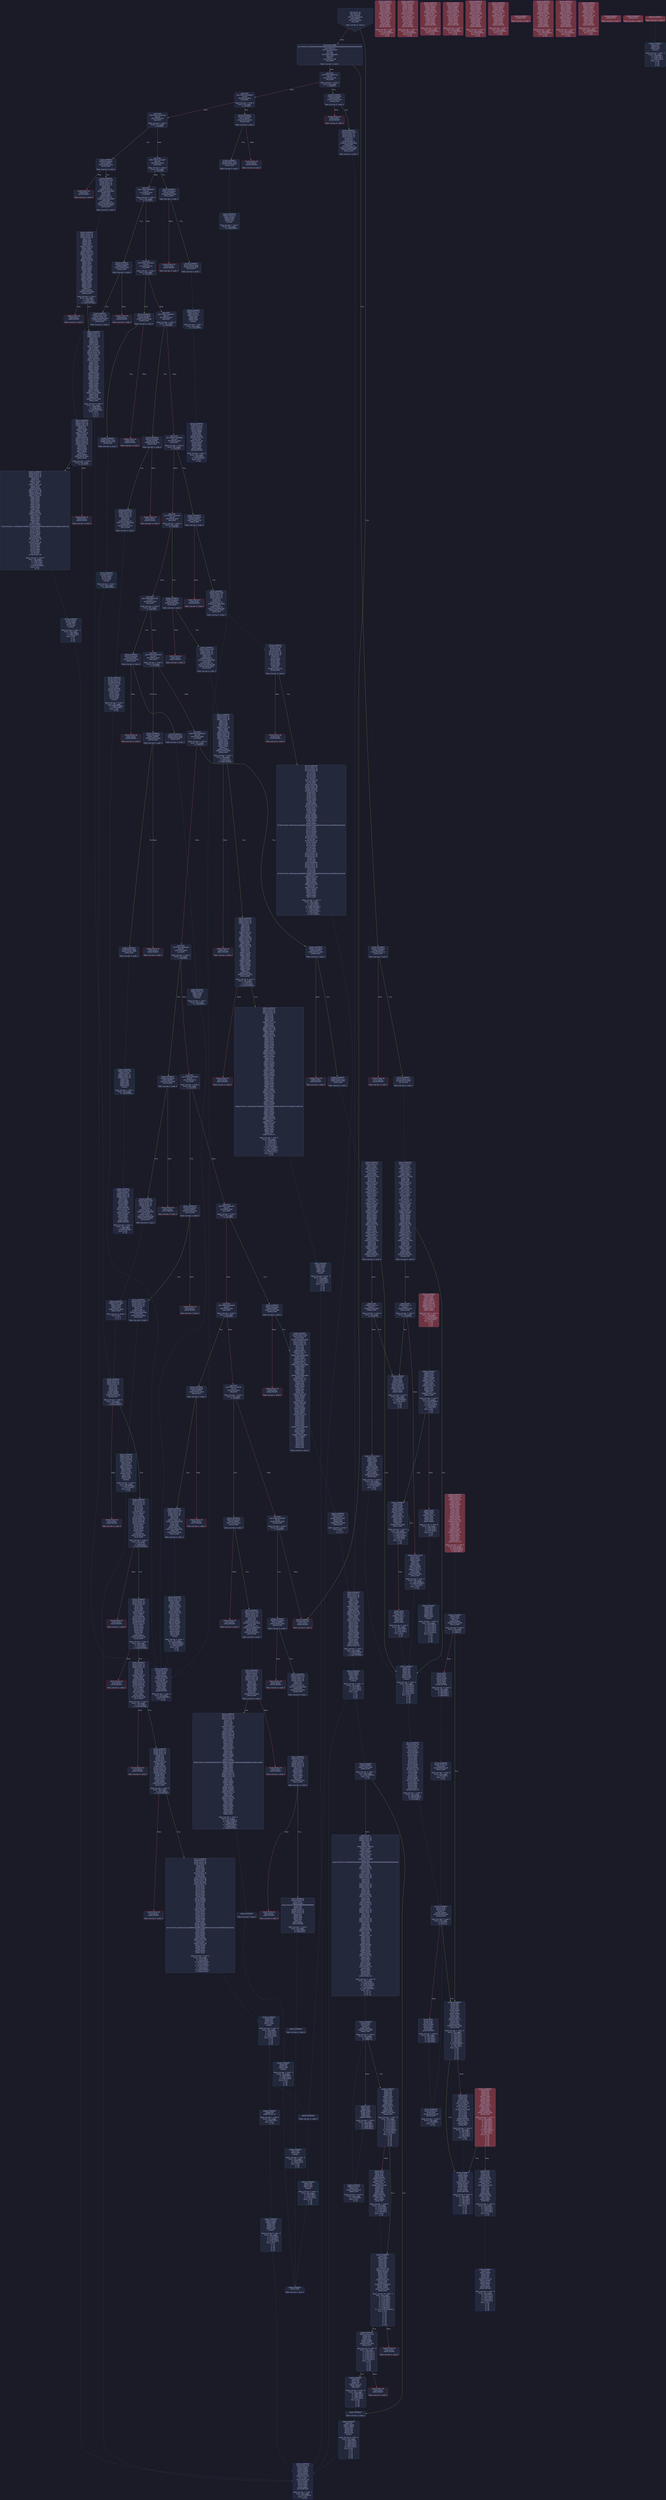 digraph G {
    node [shape=box, style="filled, rounded", color="#565f89", fontcolor="#c0caf5", fontname="Helvetica", fillcolor="#24283b"];
    edge [color="#414868", fontcolor="#c0caf5", fontname="Helvetica"];
    bgcolor="#1a1b26";
    0 [ label = "[00] PUSH1 60
[02] PUSH1 40
[04] MSTORE
[05] CALLDATASIZE
[06] ISZERO
[07] PUSH2 0104
[0a] JUMPI

Stack size req: 0, sizeΔ: 0
" shape = invhouse]
    1 [ label = "[0b] PUSH4 ffffffff
[10] PUSH29 0100000000000000000000000000000000000000000000000000000000
[2e] PUSH1 00
[30] CALLDATALOAD
[31] DIV
[32] AND
[33] PUSH4 06fdde03
[38] DUP2
[39] EQ
[3a] PUSH2 0109
[3d] JUMPI

Stack size req: 0, sizeΔ: 1
"]
    2 [ label = "[3e] DUP1
[3f] PUSH4 095ea7b3
[44] EQ
[45] PUSH2 0194
[48] JUMPI

Stack size req: 1, sizeΔ: 0
Entry->Op usage:
	0->68:EQ:1
"]
    3 [ label = "[49] DUP1
[4a] PUSH4 18160ddd
[4f] EQ
[50] PUSH2 01ca
[53] JUMPI

Stack size req: 1, sizeΔ: 0
Entry->Op usage:
	0->79:EQ:1
"]
    4 [ label = "[54] DUP1
[55] PUSH4 23b872dd
[5a] EQ
[5b] PUSH2 01ef
[5e] JUMPI

Stack size req: 1, sizeΔ: 0
Entry->Op usage:
	0->90:EQ:1
"]
    5 [ label = "[5f] DUP1
[60] PUSH4 313ce567
[65] EQ
[66] PUSH2 022b
[69] JUMPI

Stack size req: 1, sizeΔ: 0
Entry->Op usage:
	0->101:EQ:1
"]
    6 [ label = "[6a] DUP1
[6b] PUSH4 42966c68
[70] EQ
[71] PUSH2 0254
[74] JUMPI

Stack size req: 1, sizeΔ: 0
Entry->Op usage:
	0->112:EQ:1
"]
    7 [ label = "[75] DUP1
[76] PUSH4 4b750334
[7b] EQ
[7c] PUSH2 027e
[7f] JUMPI

Stack size req: 1, sizeΔ: 0
Entry->Op usage:
	0->123:EQ:1
"]
    8 [ label = "[80] DUP1
[81] PUSH4 70a08231
[86] EQ
[87] PUSH2 02a3
[8a] JUMPI

Stack size req: 1, sizeΔ: 0
Entry->Op usage:
	0->134:EQ:1
"]
    9 [ label = "[8b] DUP1
[8c] PUSH4 79c65068
[91] EQ
[92] PUSH2 02d4
[95] JUMPI

Stack size req: 1, sizeΔ: 0
Entry->Op usage:
	0->145:EQ:1
"]
    10 [ label = "[96] DUP1
[97] PUSH4 79cc6790
[9c] EQ
[9d] PUSH2 02f8
[a0] JUMPI

Stack size req: 1, sizeΔ: 0
Entry->Op usage:
	0->156:EQ:1
"]
    11 [ label = "[a1] DUP1
[a2] PUSH4 8620410b
[a7] EQ
[a8] PUSH2 032e
[ab] JUMPI

Stack size req: 1, sizeΔ: 0
Entry->Op usage:
	0->167:EQ:1
"]
    12 [ label = "[ac] DUP1
[ad] PUSH4 8da5cb5b
[b2] EQ
[b3] PUSH2 0353
[b6] JUMPI

Stack size req: 1, sizeΔ: 0
Entry->Op usage:
	0->178:EQ:1
"]
    13 [ label = "[b7] DUP1
[b8] PUSH4 95d89b41
[bd] EQ
[be] PUSH2 0382
[c1] JUMPI

Stack size req: 1, sizeΔ: 0
Entry->Op usage:
	0->189:EQ:1
"]
    14 [ label = "[c2] DUP1
[c3] PUSH4 a9059cbb
[c8] EQ
[c9] PUSH2 040d
[cc] JUMPI

Stack size req: 1, sizeΔ: 0
Entry->Op usage:
	0->200:EQ:1
"]
    15 [ label = "[cd] DUP1
[ce] PUSH4 b414d4b6
[d3] EQ
[d4] PUSH2 0431
[d7] JUMPI

Stack size req: 1, sizeΔ: 0
Entry->Op usage:
	0->211:EQ:1
"]
    16 [ label = "[d8] DUP1
[d9] PUSH4 cae9ca51
[de] EQ
[df] PUSH2 0464
[e2] JUMPI

Stack size req: 1, sizeΔ: 0
Entry->Op usage:
	0->222:EQ:1
"]
    17 [ label = "[e3] DUP1
[e4] PUSH4 dd62ed3e
[e9] EQ
[ea] PUSH2 04dd
[ed] JUMPI

Stack size req: 1, sizeΔ: 0
Entry->Op usage:
	0->233:EQ:1
"]
    18 [ label = "[ee] DUP1
[ef] PUSH4 e724529c
[f4] EQ
[f5] PUSH2 0514
[f8] JUMPI

Stack size req: 1, sizeΔ: 0
Entry->Op usage:
	0->244:EQ:1
"]
    19 [ label = "[f9] DUP1
[fa] PUSH4 f2fde38b
[ff] EQ
[0100] PUSH2 053a
[0103] JUMPI

Stack size req: 1, sizeΔ: 0
Entry->Op usage:
	0->255:EQ:1
"]
    20 [ label = "[0104] JUMPDEST
[0105] PUSH1 00
[0107] DUP1
[0108] REVERT

Stack size req: 0, sizeΔ: 0
" color = "red"]
    21 [ label = "[0109] JUMPDEST
[010a] CALLVALUE
[010b] ISZERO
[010c] PUSH2 0114
[010f] JUMPI

Stack size req: 0, sizeΔ: 0
"]
    22 [ label = "[0110] PUSH1 00
[0112] DUP1
[0113] REVERT

Stack size req: 0, sizeΔ: 0
" color = "red"]
    23 [ label = "[0114] JUMPDEST
[0115] PUSH2 011c
[0118] PUSH2 055b
[011b] JUMP

Stack size req: 0, sizeΔ: 1
"]
    24 [ label = "[011c] JUMPDEST
[011d] PUSH1 40
[011f] MLOAD
[0120] PUSH1 20
[0122] DUP1
[0123] DUP3
[0124] MSTORE
[0125] DUP2
[0126] SWAP1
[0127] DUP2
[0128] ADD
[0129] DUP4
[012a] DUP2
[012b] DUP2
[012c] MLOAD
[012d] DUP2
[012e] MSTORE
[012f] PUSH1 20
[0131] ADD
[0132] SWAP2
[0133] POP
[0134] DUP1
[0135] MLOAD
[0136] SWAP1
[0137] PUSH1 20
[0139] ADD
[013a] SWAP1
[013b] DUP1
[013c] DUP4
[013d] DUP4
[013e] PUSH1 00

Stack size req: 1, sizeΔ: 9
Entry->Op usage:
	0->300:MLOAD:0
	0->309:MLOAD:0
	0->313:ADD:1
"]
    25 [ label = "[0140] JUMPDEST
[0141] DUP4
[0142] DUP2
[0143] LT
[0144] ISZERO
[0145] PUSH2 0159
[0148] JUMPI

Stack size req: 4, sizeΔ: 0
Entry->Op usage:
	0->323:LT:0
	3->323:LT:1
"]
    26 [ label = "[0149] DUP1
[014a] DUP3
[014b] ADD
[014c] MLOAD
[014d] DUP2
[014e] DUP5
[014f] ADD
[0150] MSTORE

Stack size req: 3, sizeΔ: 0
Entry->Op usage:
	0->331:ADD:1
	0->335:ADD:1
	1->331:ADD:0
	2->335:ADD:0
"]
    27 [ label = "[0151] JUMPDEST
[0152] PUSH1 20
[0154] ADD
[0155] PUSH2 0140
[0158] JUMP

Stack size req: 1, sizeΔ: 0
Entry->Op usage:
	0->340:ADD:1
Entry->Exit:
	0->😵
"]
    28 [ label = "[0159] JUMPDEST
[015a] POP
[015b] POP
[015c] POP
[015d] POP
[015e] SWAP1
[015f] POP
[0160] SWAP1
[0161] DUP2
[0162] ADD
[0163] SWAP1
[0164] PUSH1 1f
[0166] AND
[0167] DUP1
[0168] ISZERO
[0169] PUSH2 0186
[016c] JUMPI

Stack size req: 7, sizeΔ: -5
Entry->Op usage:
	0->346:POP:0
	1->347:POP:0
	2->348:POP:0
	3->349:POP:0
	4->354:ADD:0
	4->358:AND:1
	4->360:ISZERO:0
	5->351:POP:0
	6->354:ADD:1
Entry->Exit:
	0->😵
	1->😵
	2->😵
	3->😵
	4->0
	5->😵
	6->😵
"]
    29 [ label = "[016d] DUP1
[016e] DUP3
[016f] SUB
[0170] DUP1
[0171] MLOAD
[0172] PUSH1 01
[0174] DUP4
[0175] PUSH1 20
[0177] SUB
[0178] PUSH2 0100
[017b] EXP
[017c] SUB
[017d] NOT
[017e] AND
[017f] DUP2
[0180] MSTORE
[0181] PUSH1 20
[0183] ADD
[0184] SWAP2
[0185] POP

Stack size req: 2, sizeΔ: 0
Entry->Op usage:
	0->367:SUB:1
	0->375:SUB:1
	1->367:SUB:0
	1->389:POP:0
Entry->Exit:
	1->😵
"]
    30 [ label = "[0186] JUMPDEST
[0187] POP
[0188] SWAP3
[0189] POP
[018a] POP
[018b] POP
[018c] PUSH1 40
[018e] MLOAD
[018f] DUP1
[0190] SWAP2
[0191] SUB
[0192] SWAP1
[0193] RETURN

Stack size req: 5, sizeΔ: -5
Entry->Op usage:
	0->391:POP:0
	1->401:SUB:0
	2->394:POP:0
	3->395:POP:0
	4->393:POP:0
Entry->Exit:
	0->😵
	1->😵
	2->😵
	3->😵
	4->😵
" color = "darkblue"]
    31 [ label = "[0194] JUMPDEST
[0195] CALLVALUE
[0196] ISZERO
[0197] PUSH2 019f
[019a] JUMPI

Stack size req: 0, sizeΔ: 0
"]
    32 [ label = "[019b] PUSH1 00
[019d] DUP1
[019e] REVERT

Stack size req: 0, sizeΔ: 0
" color = "red"]
    33 [ label = "[019f] JUMPDEST
[01a0] PUSH2 01b6
[01a3] PUSH1 01
[01a5] PUSH1 a0
[01a7] PUSH1 02
[01a9] EXP
[01aa] SUB
[01ab] PUSH1 04
[01ad] CALLDATALOAD
[01ae] AND
[01af] PUSH1 24
[01b1] CALLDATALOAD
[01b2] PUSH2 05f9
[01b5] JUMP

Stack size req: 0, sizeΔ: 3
"]
    34 [ label = "[01b6] JUMPDEST
[01b7] PUSH1 40
[01b9] MLOAD
[01ba] SWAP1
[01bb] ISZERO
[01bc] ISZERO
[01bd] DUP2
[01be] MSTORE
[01bf] PUSH1 20
[01c1] ADD
[01c2] PUSH1 40
[01c4] MLOAD
[01c5] DUP1
[01c6] SWAP2
[01c7] SUB
[01c8] SWAP1
[01c9] RETURN

Stack size req: 1, sizeΔ: -1
Entry->Op usage:
	0->443:ISZERO:0
Entry->Exit:
	0->😵
" color = "darkblue"]
    35 [ label = "[01ca] JUMPDEST
[01cb] CALLVALUE
[01cc] ISZERO
[01cd] PUSH2 01d5
[01d0] JUMPI

Stack size req: 0, sizeΔ: 0
"]
    36 [ label = "[01d1] PUSH1 00
[01d3] DUP1
[01d4] REVERT

Stack size req: 0, sizeΔ: 0
" color = "red"]
    37 [ label = "[01d5] JUMPDEST
[01d6] PUSH2 01dd
[01d9] PUSH2 062a
[01dc] JUMP

Stack size req: 0, sizeΔ: 1
"]
    38 [ label = "[01dd] JUMPDEST
[01de] PUSH1 40
[01e0] MLOAD
[01e1] SWAP1
[01e2] DUP2
[01e3] MSTORE
[01e4] PUSH1 20
[01e6] ADD
[01e7] PUSH1 40
[01e9] MLOAD
[01ea] DUP1
[01eb] SWAP2
[01ec] SUB
[01ed] SWAP1
[01ee] RETURN

Stack size req: 1, sizeΔ: -1
Entry->Op usage:
	0->483:MSTORE:1
Entry->Exit:
	0->😵
" color = "darkblue"]
    39 [ label = "[01ef] JUMPDEST
[01f0] CALLVALUE
[01f1] ISZERO
[01f2] PUSH2 01fa
[01f5] JUMPI

Stack size req: 0, sizeΔ: 0
"]
    40 [ label = "[01f6] PUSH1 00
[01f8] DUP1
[01f9] REVERT

Stack size req: 0, sizeΔ: 0
" color = "red"]
    41 [ label = "[01fa] JUMPDEST
[01fb] PUSH2 01b6
[01fe] PUSH1 01
[0200] PUSH1 a0
[0202] PUSH1 02
[0204] EXP
[0205] SUB
[0206] PUSH1 04
[0208] CALLDATALOAD
[0209] DUP2
[020a] AND
[020b] SWAP1
[020c] PUSH1 24
[020e] CALLDATALOAD
[020f] AND
[0210] PUSH1 44
[0212] CALLDATALOAD
[0213] PUSH2 0630
[0216] JUMP

Stack size req: 0, sizeΔ: 4
"]
    42 [ label = "[0217] JUMPDEST
[0218] PUSH1 40
[021a] MLOAD
[021b] SWAP1
[021c] ISZERO
[021d] ISZERO
[021e] DUP2
[021f] MSTORE
[0220] PUSH1 20
[0222] ADD
[0223] PUSH1 40
[0225] MLOAD
[0226] DUP1
[0227] SWAP2
[0228] SUB
[0229] SWAP1
[022a] RETURN

Stack size req: 1, sizeΔ: -1
Entry->Op usage:
	0->540:ISZERO:0
Entry->Exit:
	0->😵
" color = "darkblue" fillcolor = "#703440"]
    43 [ label = "[022b] JUMPDEST
[022c] CALLVALUE
[022d] ISZERO
[022e] PUSH2 0236
[0231] JUMPI

Stack size req: 0, sizeΔ: 0
"]
    44 [ label = "[0232] PUSH1 00
[0234] DUP1
[0235] REVERT

Stack size req: 0, sizeΔ: 0
" color = "red"]
    45 [ label = "[0236] JUMPDEST
[0237] PUSH2 023e
[023a] PUSH2 06a8
[023d] JUMP

Stack size req: 0, sizeΔ: 1
"]
    46 [ label = "[023e] JUMPDEST
[023f] PUSH1 40
[0241] MLOAD
[0242] PUSH1 ff
[0244] SWAP1
[0245] SWAP2
[0246] AND
[0247] DUP2
[0248] MSTORE
[0249] PUSH1 20
[024b] ADD
[024c] PUSH1 40
[024e] MLOAD
[024f] DUP1
[0250] SWAP2
[0251] SUB
[0252] SWAP1
[0253] RETURN

Stack size req: 1, sizeΔ: -1
Entry->Op usage:
	0->582:AND:0
	0->584:MSTORE:1
Entry->Exit:
	0->😵
" color = "darkblue"]
    47 [ label = "[0254] JUMPDEST
[0255] CALLVALUE
[0256] ISZERO
[0257] PUSH2 025f
[025a] JUMPI

Stack size req: 0, sizeΔ: 0
"]
    48 [ label = "[025b] PUSH1 00
[025d] DUP1
[025e] REVERT

Stack size req: 0, sizeΔ: 0
" color = "red"]
    49 [ label = "[025f] JUMPDEST
[0260] PUSH2 01b6
[0263] PUSH1 04
[0265] CALLDATALOAD
[0266] PUSH2 06b1
[0269] JUMP

Stack size req: 0, sizeΔ: 2
"]
    50 [ label = "[026a] JUMPDEST
[026b] PUSH1 40
[026d] MLOAD
[026e] SWAP1
[026f] ISZERO
[0270] ISZERO
[0271] DUP2
[0272] MSTORE
[0273] PUSH1 20
[0275] ADD
[0276] PUSH1 40
[0278] MLOAD
[0279] DUP1
[027a] SWAP2
[027b] SUB
[027c] SWAP1
[027d] RETURN

Stack size req: 1, sizeΔ: -1
Entry->Op usage:
	0->623:ISZERO:0
Entry->Exit:
	0->😵
" color = "darkblue" fillcolor = "#703440"]
    51 [ label = "[027e] JUMPDEST
[027f] CALLVALUE
[0280] ISZERO
[0281] PUSH2 0289
[0284] JUMPI

Stack size req: 0, sizeΔ: 0
"]
    52 [ label = "[0285] PUSH1 00
[0287] DUP1
[0288] REVERT

Stack size req: 0, sizeΔ: 0
" color = "red"]
    53 [ label = "[0289] JUMPDEST
[028a] PUSH2 01dd
[028d] PUSH2 073d
[0290] JUMP

Stack size req: 0, sizeΔ: 1
"]
    54 [ label = "[0291] JUMPDEST
[0292] PUSH1 40
[0294] MLOAD
[0295] SWAP1
[0296] DUP2
[0297] MSTORE
[0298] PUSH1 20
[029a] ADD
[029b] PUSH1 40
[029d] MLOAD
[029e] DUP1
[029f] SWAP2
[02a0] SUB
[02a1] SWAP1
[02a2] RETURN

Stack size req: 1, sizeΔ: -1
Entry->Op usage:
	0->663:MSTORE:1
Entry->Exit:
	0->😵
" color = "darkblue" fillcolor = "#703440"]
    55 [ label = "[02a3] JUMPDEST
[02a4] CALLVALUE
[02a5] ISZERO
[02a6] PUSH2 02ae
[02a9] JUMPI

Stack size req: 0, sizeΔ: 0
"]
    56 [ label = "[02aa] PUSH1 00
[02ac] DUP1
[02ad] REVERT

Stack size req: 0, sizeΔ: 0
" color = "red"]
    57 [ label = "[02ae] JUMPDEST
[02af] PUSH2 01dd
[02b2] PUSH1 01
[02b4] PUSH1 a0
[02b6] PUSH1 02
[02b8] EXP
[02b9] SUB
[02ba] PUSH1 04
[02bc] CALLDATALOAD
[02bd] AND
[02be] PUSH2 0743
[02c1] JUMP

Stack size req: 0, sizeΔ: 2
"]
    58 [ label = "[02c2] JUMPDEST
[02c3] PUSH1 40
[02c5] MLOAD
[02c6] SWAP1
[02c7] DUP2
[02c8] MSTORE
[02c9] PUSH1 20
[02cb] ADD
[02cc] PUSH1 40
[02ce] MLOAD
[02cf] DUP1
[02d0] SWAP2
[02d1] SUB
[02d2] SWAP1
[02d3] RETURN

Stack size req: 1, sizeΔ: -1
Entry->Op usage:
	0->712:MSTORE:1
Entry->Exit:
	0->😵
" color = "darkblue" fillcolor = "#703440"]
    59 [ label = "[02d4] JUMPDEST
[02d5] CALLVALUE
[02d6] ISZERO
[02d7] PUSH2 02df
[02da] JUMPI

Stack size req: 0, sizeΔ: 0
"]
    60 [ label = "[02db] PUSH1 00
[02dd] DUP1
[02de] REVERT

Stack size req: 0, sizeΔ: 0
" color = "red"]
    61 [ label = "[02df] JUMPDEST
[02e0] PUSH2 02f6
[02e3] PUSH1 01
[02e5] PUSH1 a0
[02e7] PUSH1 02
[02e9] EXP
[02ea] SUB
[02eb] PUSH1 04
[02ed] CALLDATALOAD
[02ee] AND
[02ef] PUSH1 24
[02f1] CALLDATALOAD
[02f2] PUSH2 0755
[02f5] JUMP

Stack size req: 0, sizeΔ: 3
"]
    62 [ label = "[02f6] JUMPDEST
[02f7] STOP

Stack size req: 0, sizeΔ: 0
" color = "darkblue"]
    63 [ label = "[02f8] JUMPDEST
[02f9] CALLVALUE
[02fa] ISZERO
[02fb] PUSH2 0303
[02fe] JUMPI

Stack size req: 0, sizeΔ: 0
"]
    64 [ label = "[02ff] PUSH1 00
[0301] DUP1
[0302] REVERT

Stack size req: 0, sizeΔ: 0
" color = "red"]
    65 [ label = "[0303] JUMPDEST
[0304] PUSH2 01b6
[0307] PUSH1 01
[0309] PUSH1 a0
[030b] PUSH1 02
[030d] EXP
[030e] SUB
[030f] PUSH1 04
[0311] CALLDATALOAD
[0312] AND
[0313] PUSH1 24
[0315] CALLDATALOAD
[0316] PUSH2 081d
[0319] JUMP

Stack size req: 0, sizeΔ: 3
"]
    66 [ label = "[031a] JUMPDEST
[031b] PUSH1 40
[031d] MLOAD
[031e] SWAP1
[031f] ISZERO
[0320] ISZERO
[0321] DUP2
[0322] MSTORE
[0323] PUSH1 20
[0325] ADD
[0326] PUSH1 40
[0328] MLOAD
[0329] DUP1
[032a] SWAP2
[032b] SUB
[032c] SWAP1
[032d] RETURN

Stack size req: 1, sizeΔ: -1
Entry->Op usage:
	0->799:ISZERO:0
Entry->Exit:
	0->😵
" color = "darkblue" fillcolor = "#703440"]
    67 [ label = "[032e] JUMPDEST
[032f] CALLVALUE
[0330] ISZERO
[0331] PUSH2 0339
[0334] JUMPI

Stack size req: 0, sizeΔ: 0
"]
    68 [ label = "[0335] PUSH1 00
[0337] DUP1
[0338] REVERT

Stack size req: 0, sizeΔ: 0
" color = "red"]
    69 [ label = "[0339] JUMPDEST
[033a] PUSH2 01dd
[033d] PUSH2 08fa
[0340] JUMP

Stack size req: 0, sizeΔ: 1
"]
    70 [ label = "[0341] JUMPDEST
[0342] PUSH1 40
[0344] MLOAD
[0345] SWAP1
[0346] DUP2
[0347] MSTORE
[0348] PUSH1 20
[034a] ADD
[034b] PUSH1 40
[034d] MLOAD
[034e] DUP1
[034f] SWAP2
[0350] SUB
[0351] SWAP1
[0352] RETURN

Stack size req: 1, sizeΔ: -1
Entry->Op usage:
	0->839:MSTORE:1
Entry->Exit:
	0->😵
" color = "darkblue" fillcolor = "#703440"]
    71 [ label = "[0353] JUMPDEST
[0354] CALLVALUE
[0355] ISZERO
[0356] PUSH2 035e
[0359] JUMPI

Stack size req: 0, sizeΔ: 0
"]
    72 [ label = "[035a] PUSH1 00
[035c] DUP1
[035d] REVERT

Stack size req: 0, sizeΔ: 0
" color = "red"]
    73 [ label = "[035e] JUMPDEST
[035f] PUSH2 0366
[0362] PUSH2 0900
[0365] JUMP

Stack size req: 0, sizeΔ: 1
"]
    74 [ label = "[0366] JUMPDEST
[0367] PUSH1 40
[0369] MLOAD
[036a] PUSH1 01
[036c] PUSH1 a0
[036e] PUSH1 02
[0370] EXP
[0371] SUB
[0372] SWAP1
[0373] SWAP2
[0374] AND
[0375] DUP2
[0376] MSTORE
[0377] PUSH1 20
[0379] ADD
[037a] PUSH1 40
[037c] MLOAD
[037d] DUP1
[037e] SWAP2
[037f] SUB
[0380] SWAP1
[0381] RETURN

Stack size req: 1, sizeΔ: -1
Entry->Op usage:
	0->884:AND:0
	0->886:MSTORE:1
Entry->Exit:
	0->😵
" color = "darkblue"]
    75 [ label = "[0382] JUMPDEST
[0383] CALLVALUE
[0384] ISZERO
[0385] PUSH2 038d
[0388] JUMPI

Stack size req: 0, sizeΔ: 0
"]
    76 [ label = "[0389] PUSH1 00
[038b] DUP1
[038c] REVERT

Stack size req: 0, sizeΔ: 0
" color = "red"]
    77 [ label = "[038d] JUMPDEST
[038e] PUSH2 011c
[0391] PUSH2 090f
[0394] JUMP

Stack size req: 0, sizeΔ: 1
"]
    78 [ label = "[0395] JUMPDEST
[0396] PUSH1 40
[0398] MLOAD
[0399] PUSH1 20
[039b] DUP1
[039c] DUP3
[039d] MSTORE
[039e] DUP2
[039f] SWAP1
[03a0] DUP2
[03a1] ADD
[03a2] DUP4
[03a3] DUP2
[03a4] DUP2
[03a5] MLOAD
[03a6] DUP2
[03a7] MSTORE
[03a8] PUSH1 20
[03aa] ADD
[03ab] SWAP2
[03ac] POP
[03ad] DUP1
[03ae] MLOAD
[03af] SWAP1
[03b0] PUSH1 20
[03b2] ADD
[03b3] SWAP1
[03b4] DUP1
[03b5] DUP4
[03b6] DUP4
[03b7] PUSH1 00

Stack size req: 1, sizeΔ: 9
Entry->Op usage:
	0->933:MLOAD:0
	0->942:MLOAD:0
	0->946:ADD:1
" fillcolor = "#703440"]
    79 [ label = "[03b9] JUMPDEST
[03ba] DUP4
[03bb] DUP2
[03bc] LT
[03bd] ISZERO
[03be] PUSH2 0159
[03c1] JUMPI

Stack size req: 4, sizeΔ: 0
Entry->Op usage:
	0->956:LT:0
	3->956:LT:1
"]
    80 [ label = "[03c2] DUP1
[03c3] DUP3
[03c4] ADD
[03c5] MLOAD
[03c6] DUP2
[03c7] DUP5
[03c8] ADD
[03c9] MSTORE

Stack size req: 3, sizeΔ: 0
Entry->Op usage:
	0->964:ADD:1
	0->968:ADD:1
	1->964:ADD:0
	2->968:ADD:0
"]
    81 [ label = "[03ca] JUMPDEST
[03cb] PUSH1 20
[03cd] ADD
[03ce] PUSH2 0140
[03d1] JUMP

Stack size req: 1, sizeΔ: 0
Entry->Op usage:
	0->973:ADD:1
Entry->Exit:
	0->😵
"]
    82 [ label = "[03d2] JUMPDEST
[03d3] POP
[03d4] POP
[03d5] POP
[03d6] POP
[03d7] SWAP1
[03d8] POP
[03d9] SWAP1
[03da] DUP2
[03db] ADD
[03dc] SWAP1
[03dd] PUSH1 1f
[03df] AND
[03e0] DUP1
[03e1] ISZERO
[03e2] PUSH2 0186
[03e5] JUMPI

Stack size req: 7, sizeΔ: -5
Entry->Op usage:
	0->979:POP:0
	1->980:POP:0
	2->981:POP:0
	3->982:POP:0
	4->987:ADD:0
	4->991:AND:1
	4->993:ISZERO:0
	5->984:POP:0
	6->987:ADD:1
Entry->Exit:
	0->😵
	1->😵
	2->😵
	3->😵
	4->0
	5->😵
	6->😵
" fillcolor = "#703440"]
    83 [ label = "[03e6] DUP1
[03e7] DUP3
[03e8] SUB
[03e9] DUP1
[03ea] MLOAD
[03eb] PUSH1 01
[03ed] DUP4
[03ee] PUSH1 20
[03f0] SUB
[03f1] PUSH2 0100
[03f4] EXP
[03f5] SUB
[03f6] NOT
[03f7] AND
[03f8] DUP2
[03f9] MSTORE
[03fa] PUSH1 20
[03fc] ADD
[03fd] SWAP2
[03fe] POP

Stack size req: 2, sizeΔ: 0
Entry->Op usage:
	0->1000:SUB:1
	0->1008:SUB:1
	1->1000:SUB:0
	1->1022:POP:0
Entry->Exit:
	1->😵
"]
    84 [ label = "[03ff] JUMPDEST
[0400] POP
[0401] SWAP3
[0402] POP
[0403] POP
[0404] POP
[0405] PUSH1 40
[0407] MLOAD
[0408] DUP1
[0409] SWAP2
[040a] SUB
[040b] SWAP1
[040c] RETURN

Stack size req: 5, sizeΔ: -5
Entry->Op usage:
	0->1024:POP:0
	1->1034:SUB:0
	2->1027:POP:0
	3->1028:POP:0
	4->1026:POP:0
Entry->Exit:
	0->😵
	1->😵
	2->😵
	3->😵
	4->😵
" color = "darkblue"]
    85 [ label = "[040d] JUMPDEST
[040e] CALLVALUE
[040f] ISZERO
[0410] PUSH2 0418
[0413] JUMPI

Stack size req: 0, sizeΔ: 0
"]
    86 [ label = "[0414] PUSH1 00
[0416] DUP1
[0417] REVERT

Stack size req: 0, sizeΔ: 0
" color = "red"]
    87 [ label = "[0418] JUMPDEST
[0419] PUSH2 02f6
[041c] PUSH1 01
[041e] PUSH1 a0
[0420] PUSH1 02
[0422] EXP
[0423] SUB
[0424] PUSH1 04
[0426] CALLDATALOAD
[0427] AND
[0428] PUSH1 24
[042a] CALLDATALOAD
[042b] PUSH2 09ad
[042e] JUMP

Stack size req: 0, sizeΔ: 3
"]
    88 [ label = "[042f] JUMPDEST
[0430] STOP

Stack size req: 0, sizeΔ: 0
" color = "darkblue" fillcolor = "#703440"]
    89 [ label = "[0431] JUMPDEST
[0432] CALLVALUE
[0433] ISZERO
[0434] PUSH2 043c
[0437] JUMPI

Stack size req: 0, sizeΔ: 0
"]
    90 [ label = "[0438] PUSH1 00
[043a] DUP1
[043b] REVERT

Stack size req: 0, sizeΔ: 0
" color = "red"]
    91 [ label = "[043c] JUMPDEST
[043d] PUSH2 01b6
[0440] PUSH1 01
[0442] PUSH1 a0
[0444] PUSH1 02
[0446] EXP
[0447] SUB
[0448] PUSH1 04
[044a] CALLDATALOAD
[044b] AND
[044c] PUSH2 09bd
[044f] JUMP

Stack size req: 0, sizeΔ: 2
"]
    92 [ label = "[0450] JUMPDEST
[0451] PUSH1 40
[0453] MLOAD
[0454] SWAP1
[0455] ISZERO
[0456] ISZERO
[0457] DUP2
[0458] MSTORE
[0459] PUSH1 20
[045b] ADD
[045c] PUSH1 40
[045e] MLOAD
[045f] DUP1
[0460] SWAP2
[0461] SUB
[0462] SWAP1
[0463] RETURN

Stack size req: 1, sizeΔ: -1
Entry->Op usage:
	0->1109:ISZERO:0
Entry->Exit:
	0->😵
" color = "darkblue" fillcolor = "#703440"]
    93 [ label = "[0464] JUMPDEST
[0465] CALLVALUE
[0466] ISZERO
[0467] PUSH2 046f
[046a] JUMPI

Stack size req: 0, sizeΔ: 0
"]
    94 [ label = "[046b] PUSH1 00
[046d] DUP1
[046e] REVERT

Stack size req: 0, sizeΔ: 0
" color = "red"]
    95 [ label = "[046f] JUMPDEST
[0470] PUSH2 01b6
[0473] PUSH1 04
[0475] DUP1
[0476] CALLDATALOAD
[0477] PUSH1 01
[0479] PUSH1 a0
[047b] PUSH1 02
[047d] EXP
[047e] SUB
[047f] AND
[0480] SWAP1
[0481] PUSH1 24
[0483] DUP1
[0484] CALLDATALOAD
[0485] SWAP2
[0486] SWAP1
[0487] PUSH1 64
[0489] SWAP1
[048a] PUSH1 44
[048c] CALLDATALOAD
[048d] SWAP1
[048e] DUP2
[048f] ADD
[0490] SWAP1
[0491] DUP4
[0492] ADD
[0493] CALLDATALOAD
[0494] DUP1
[0495] PUSH1 20
[0497] PUSH1 1f
[0499] DUP3
[049a] ADD
[049b] DUP2
[049c] SWAP1
[049d] DIV
[049e] DUP2
[049f] MUL
[04a0] ADD
[04a1] PUSH1 40
[04a3] MLOAD
[04a4] SWAP1
[04a5] DUP2
[04a6] ADD
[04a7] PUSH1 40
[04a9] MSTORE
[04aa] DUP2
[04ab] DUP2
[04ac] MSTORE
[04ad] SWAP3
[04ae] SWAP2
[04af] SWAP1
[04b0] PUSH1 20
[04b2] DUP5
[04b3] ADD
[04b4] DUP4
[04b5] DUP4
[04b6] DUP1
[04b7] DUP3
[04b8] DUP5
[04b9] CALLDATACOPY
[04ba] POP
[04bb] SWAP5
[04bc] SWAP7
[04bd] POP
[04be] PUSH2 09d2
[04c1] SWAP6
[04c2] POP
[04c3] POP
[04c4] POP
[04c5] POP
[04c6] POP
[04c7] POP
[04c8] JUMP

Stack size req: 0, sizeΔ: 4
"]
    96 [ label = "[04c9] JUMPDEST
[04ca] PUSH1 40
[04cc] MLOAD
[04cd] SWAP1
[04ce] ISZERO
[04cf] ISZERO
[04d0] DUP2
[04d1] MSTORE
[04d2] PUSH1 20
[04d4] ADD
[04d5] PUSH1 40
[04d7] MLOAD
[04d8] DUP1
[04d9] SWAP2
[04da] SUB
[04db] SWAP1
[04dc] RETURN

Stack size req: 1, sizeΔ: -1
Entry->Op usage:
	0->1230:ISZERO:0
Entry->Exit:
	0->😵
" color = "darkblue" fillcolor = "#703440"]
    97 [ label = "[04dd] JUMPDEST
[04de] CALLVALUE
[04df] ISZERO
[04e0] PUSH2 04e8
[04e3] JUMPI

Stack size req: 0, sizeΔ: 0
"]
    98 [ label = "[04e4] PUSH1 00
[04e6] DUP1
[04e7] REVERT

Stack size req: 0, sizeΔ: 0
" color = "red"]
    99 [ label = "[04e8] JUMPDEST
[04e9] PUSH2 01dd
[04ec] PUSH1 01
[04ee] PUSH1 a0
[04f0] PUSH1 02
[04f2] EXP
[04f3] SUB
[04f4] PUSH1 04
[04f6] CALLDATALOAD
[04f7] DUP2
[04f8] AND
[04f9] SWAP1
[04fa] PUSH1 24
[04fc] CALLDATALOAD
[04fd] AND
[04fe] PUSH2 0b06
[0501] JUMP

Stack size req: 0, sizeΔ: 3
"]
    100 [ label = "[0502] JUMPDEST
[0503] PUSH1 40
[0505] MLOAD
[0506] SWAP1
[0507] DUP2
[0508] MSTORE
[0509] PUSH1 20
[050b] ADD
[050c] PUSH1 40
[050e] MLOAD
[050f] DUP1
[0510] SWAP2
[0511] SUB
[0512] SWAP1
[0513] RETURN

Stack size req: 1, sizeΔ: -1
Entry->Op usage:
	0->1288:MSTORE:1
Entry->Exit:
	0->😵
" color = "darkblue" fillcolor = "#703440"]
    101 [ label = "[0514] JUMPDEST
[0515] CALLVALUE
[0516] ISZERO
[0517] PUSH2 051f
[051a] JUMPI

Stack size req: 0, sizeΔ: 0
"]
    102 [ label = "[051b] PUSH1 00
[051d] DUP1
[051e] REVERT

Stack size req: 0, sizeΔ: 0
" color = "red"]
    103 [ label = "[051f] JUMPDEST
[0520] PUSH2 02f6
[0523] PUSH1 01
[0525] PUSH1 a0
[0527] PUSH1 02
[0529] EXP
[052a] SUB
[052b] PUSH1 04
[052d] CALLDATALOAD
[052e] AND
[052f] PUSH1 24
[0531] CALLDATALOAD
[0532] ISZERO
[0533] ISZERO
[0534] PUSH2 0b23
[0537] JUMP

Stack size req: 0, sizeΔ: 3
"]
    104 [ label = "[0538] JUMPDEST
[0539] STOP

Stack size req: 0, sizeΔ: 0
" color = "darkblue" fillcolor = "#703440"]
    105 [ label = "[053a] JUMPDEST
[053b] CALLVALUE
[053c] ISZERO
[053d] PUSH2 0545
[0540] JUMPI

Stack size req: 0, sizeΔ: 0
"]
    106 [ label = "[0541] PUSH1 00
[0543] DUP1
[0544] REVERT

Stack size req: 0, sizeΔ: 0
" color = "red"]
    107 [ label = "[0545] JUMPDEST
[0546] PUSH2 02f6
[0549] PUSH1 01
[054b] PUSH1 a0
[054d] PUSH1 02
[054f] EXP
[0550] SUB
[0551] PUSH1 04
[0553] CALLDATALOAD
[0554] AND
[0555] PUSH2 0bb1
[0558] JUMP

Stack size req: 0, sizeΔ: 2
"]
    108 [ label = "[0559] JUMPDEST
[055a] STOP

Stack size req: 0, sizeΔ: 0
" color = "darkblue" fillcolor = "#703440"]
    109 [ label = "[055b] JUMPDEST
[055c] PUSH1 01
[055e] DUP1
[055f] SLOAD
[0560] PUSH1 01
[0562] DUP2
[0563] PUSH1 01
[0565] AND
[0566] ISZERO
[0567] PUSH2 0100
[056a] MUL
[056b] SUB
[056c] AND
[056d] PUSH1 02
[056f] SWAP1
[0570] DIV
[0571] DUP1
[0572] PUSH1 1f
[0574] ADD
[0575] PUSH1 20
[0577] DUP1
[0578] SWAP2
[0579] DIV
[057a] MUL
[057b] PUSH1 20
[057d] ADD
[057e] PUSH1 40
[0580] MLOAD
[0581] SWAP1
[0582] DUP2
[0583] ADD
[0584] PUSH1 40
[0586] MSTORE
[0587] DUP1
[0588] SWAP3
[0589] SWAP2
[058a] SWAP1
[058b] DUP2
[058c] DUP2
[058d] MSTORE
[058e] PUSH1 20
[0590] ADD
[0591] DUP3
[0592] DUP1
[0593] SLOAD
[0594] PUSH1 01
[0596] DUP2
[0597] PUSH1 01
[0599] AND
[059a] ISZERO
[059b] PUSH2 0100
[059e] MUL
[059f] SUB
[05a0] AND
[05a1] PUSH1 02
[05a3] SWAP1
[05a4] DIV
[05a5] DUP1
[05a6] ISZERO
[05a7] PUSH2 05f1
[05aa] JUMPI

Stack size req: 0, sizeΔ: 6
"]
    110 [ label = "[05ab] DUP1
[05ac] PUSH1 1f
[05ae] LT
[05af] PUSH2 05c6
[05b2] JUMPI

Stack size req: 1, sizeΔ: 0
Entry->Op usage:
	0->1454:LT:1
"]
    111 [ label = "[05b3] PUSH2 0100
[05b6] DUP1
[05b7] DUP4
[05b8] SLOAD
[05b9] DIV
[05ba] MUL
[05bb] DUP4
[05bc] MSTORE
[05bd] SWAP2
[05be] PUSH1 20
[05c0] ADD
[05c1] SWAP2
[05c2] PUSH2 05f1
[05c5] JUMP

Stack size req: 3, sizeΔ: 0
Entry->Op usage:
	1->1464:SLOAD:0
	2->1468:MSTORE:0
	2->1472:ADD:1
Entry->Exit:
	2->😵
"]
    112 [ label = "[05c6] JUMPDEST
[05c7] DUP3
[05c8] ADD
[05c9] SWAP2
[05ca] SWAP1
[05cb] PUSH1 00
[05cd] MSTORE
[05ce] PUSH1 20
[05d0] PUSH1 00
[05d2] SHA3
[05d3] SWAP1

Stack size req: 3, sizeΔ: 0
Entry->Op usage:
	0->1480:ADD:1
	1->1485:MSTORE:1
	2->1480:ADD:0
Entry->Exit:
	0->😵
	1->😵
	2->0
"]
    113 [ label = "[05d4] JUMPDEST
[05d5] DUP2
[05d6] SLOAD
[05d7] DUP2
[05d8] MSTORE
[05d9] SWAP1
[05da] PUSH1 01
[05dc] ADD
[05dd] SWAP1
[05de] PUSH1 20
[05e0] ADD
[05e1] DUP1
[05e2] DUP4
[05e3] GT
[05e4] PUSH2 05d4
[05e7] JUMPI

Stack size req: 3, sizeΔ: 0
Entry->Op usage:
	0->1496:MSTORE:0
	0->1504:ADD:1
	1->1494:SLOAD:0
	1->1500:ADD:1
	2->1507:GT:0
Entry->Exit:
	0->😵
	1->😵
"]
    114 [ label = "[05e8] DUP3
[05e9] SWAP1
[05ea] SUB
[05eb] PUSH1 1f
[05ed] AND
[05ee] DUP3
[05ef] ADD
[05f0] SWAP2

Stack size req: 3, sizeΔ: 0
Entry->Op usage:
	0->1514:SUB:0
	2->1514:SUB:1
	2->1519:ADD:0
Entry->Exit:
	0->😵
	2->0
"]
    115 [ label = "[05f1] JUMPDEST
[05f2] POP
[05f3] POP
[05f4] POP
[05f5] POP
[05f6] POP
[05f7] DUP2
[05f8] JUMP
Indirect!

Stack size req: 7, sizeΔ: -5
Entry->Op usage:
	0->1522:POP:0
	1->1523:POP:0
	2->1524:POP:0
	3->1525:POP:0
	4->1526:POP:0
	6->1528:JUMP:0
Entry->Exit:
	0->😵
	1->😵
	2->😵
	3->😵
	4->😵
" color = "teal"]
    116 [ label = "[05f9] JUMPDEST
[05fa] PUSH1 01
[05fc] PUSH1 a0
[05fe] PUSH1 02
[0600] EXP
[0601] SUB
[0602] CALLER
[0603] DUP2
[0604] AND
[0605] PUSH1 00
[0607] SWAP1
[0608] DUP2
[0609] MSTORE
[060a] PUSH1 09
[060c] PUSH1 20
[060e] SWAP1
[060f] DUP2
[0610] MSTORE
[0611] PUSH1 40
[0613] DUP1
[0614] DUP4
[0615] SHA3
[0616] SWAP4
[0617] DUP7
[0618] AND
[0619] DUP4
[061a] MSTORE
[061b] SWAP3
[061c] SWAP1
[061d] MSTORE
[061e] SHA3
[061f] DUP2
[0620] SWAP1
[0621] SSTORE
[0622] PUSH1 01

Stack size req: 2, sizeΔ: 1
Entry->Op usage:
	0->1569:SSTORE:1
	1->1560:AND:0
	1->1562:MSTORE:1
"]
    117 [ label = "[0624] JUMPDEST
[0625] SWAP3
[0626] SWAP2
[0627] POP
[0628] POP
[0629] JUMP
Indirect!

Stack size req: 4, sizeΔ: -3
Entry->Op usage:
	1->1576:POP:0
	2->1575:POP:0
	3->1577:JUMP:0
Entry->Exit:
	0->0
	1->😵
	2->😵
	3->😵
" color = "teal"]
    118 [ label = "[062a] JUMPDEST
[062b] PUSH1 04
[062d] SLOAD
[062e] DUP2
[062f] JUMP
Indirect!

Stack size req: 1, sizeΔ: 1
Entry->Op usage:
	0->1583:JUMP:0
" color = "teal"]
    119 [ label = "[0630] JUMPDEST
[0631] PUSH1 01
[0633] PUSH1 a0
[0635] PUSH1 02
[0637] EXP
[0638] SUB
[0639] DUP1
[063a] DUP5
[063b] AND
[063c] PUSH1 00
[063e] SWAP1
[063f] DUP2
[0640] MSTORE
[0641] PUSH1 09
[0643] PUSH1 20
[0645] SWAP1
[0646] DUP2
[0647] MSTORE
[0648] PUSH1 40
[064a] DUP1
[064b] DUP4
[064c] SHA3
[064d] CALLER
[064e] SWAP1
[064f] SWAP5
[0650] AND
[0651] DUP4
[0652] MSTORE
[0653] SWAP3
[0654] SWAP1
[0655] MSTORE
[0656] SWAP1
[0657] DUP2
[0658] SHA3
[0659] SLOAD
[065a] DUP3
[065b] GT
[065c] ISZERO
[065d] PUSH2 0665
[0660] JUMPI

Stack size req: 3, sizeΔ: 1
Entry->Op usage:
	0->1627:GT:0
	2->1595:AND:0
	2->1600:MSTORE:1
"]
    120 [ label = "[0661] PUSH1 00
[0663] DUP1
[0664] REVERT

Stack size req: 0, sizeΔ: 0
" color = "red"]
    121 [ label = "[0665] JUMPDEST
[0666] PUSH1 01
[0668] PUSH1 a0
[066a] PUSH1 02
[066c] EXP
[066d] SUB
[066e] DUP1
[066f] DUP6
[0670] AND
[0671] PUSH1 00
[0673] SWAP1
[0674] DUP2
[0675] MSTORE
[0676] PUSH1 09
[0678] PUSH1 20
[067a] SWAP1
[067b] DUP2
[067c] MSTORE
[067d] PUSH1 40
[067f] DUP1
[0680] DUP4
[0681] SHA3
[0682] CALLER
[0683] SWAP1
[0684] SWAP5
[0685] AND
[0686] DUP4
[0687] MSTORE
[0688] SWAP3
[0689] SWAP1
[068a] MSTORE
[068b] SHA3
[068c] DUP1
[068d] SLOAD
[068e] DUP4
[068f] SWAP1
[0690] SUB
[0691] SWAP1
[0692] SSTORE
[0693] PUSH2 069d
[0696] DUP5
[0697] DUP5
[0698] DUP5
[0699] PUSH2 0bf9
[069c] JUMP

Stack size req: 4, sizeΔ: 4
Entry->Op usage:
	1->1680:SUB:1
	3->1648:AND:0
	3->1653:MSTORE:1
Entry->Exit:
	1->0, 5
	2->1, 6
	3->2, 7
"]
    122 [ label = "[069d] JUMPDEST
[069e] POP
[069f] PUSH1 01

Stack size req: 1, sizeΔ: 0
Entry->Op usage:
	0->1694:POP:0
Entry->Exit:
	0->😵
"]
    123 [ label = "[06a1] JUMPDEST
[06a2] SWAP4
[06a3] SWAP3
[06a4] POP
[06a5] POP
[06a6] POP
[06a7] JUMP
Indirect!

Stack size req: 5, sizeΔ: -4
Entry->Op usage:
	1->1701:POP:0
	2->1702:POP:0
	3->1700:POP:0
	4->1703:JUMP:0
Entry->Exit:
	0->0
	1->😵
	2->😵
	3->😵
	4->😵
" color = "teal"]
    124 [ label = "[06a8] JUMPDEST
[06a9] PUSH1 03
[06ab] SLOAD
[06ac] PUSH1 ff
[06ae] AND
[06af] DUP2
[06b0] JUMP
Indirect!

Stack size req: 1, sizeΔ: 1
Entry->Op usage:
	0->1712:JUMP:0
" color = "teal"]
    125 [ label = "[06b1] JUMPDEST
[06b2] PUSH1 01
[06b4] PUSH1 a0
[06b6] PUSH1 02
[06b8] EXP
[06b9] SUB
[06ba] CALLER
[06bb] AND
[06bc] PUSH1 00
[06be] SWAP1
[06bf] DUP2
[06c0] MSTORE
[06c1] PUSH1 08
[06c3] PUSH1 20
[06c5] MSTORE
[06c6] PUSH1 40
[06c8] DUP2
[06c9] SHA3
[06ca] SLOAD
[06cb] DUP3
[06cc] SWAP1
[06cd] LT
[06ce] ISZERO
[06cf] PUSH2 06d7
[06d2] JUMPI

Stack size req: 1, sizeΔ: 1
Entry->Op usage:
	0->1741:LT:1
"]
    126 [ label = "[06d3] PUSH1 00
[06d5] DUP1
[06d6] REVERT

Stack size req: 0, sizeΔ: 0
" color = "red"]
    127 [ label = "[06d7] JUMPDEST
[06d8] PUSH1 01
[06da] PUSH1 a0
[06dc] PUSH1 02
[06de] EXP
[06df] SUB
[06e0] CALLER
[06e1] AND
[06e2] PUSH1 00
[06e4] DUP2
[06e5] DUP2
[06e6] MSTORE
[06e7] PUSH1 08
[06e9] PUSH1 20
[06eb] MSTORE
[06ec] PUSH1 40
[06ee] SWAP1
[06ef] DUP2
[06f0] SWAP1
[06f1] SHA3
[06f2] DUP1
[06f3] SLOAD
[06f4] DUP6
[06f5] SWAP1
[06f6] SUB
[06f7] SWAP1
[06f8] SSTORE
[06f9] PUSH1 04
[06fb] DUP1
[06fc] SLOAD
[06fd] DUP6
[06fe] SWAP1
[06ff] SUB
[0700] SWAP1
[0701] SSTORE
[0702] PUSH32 cc16f5dbb4873280815c1ee09dbd06736cffcc184412cf7a71a0fdb75d397ca5
[0723] SWAP1
[0724] DUP5
[0725] SWAP1
[0726] MLOAD
[0727] SWAP1
[0728] DUP2
[0729] MSTORE
[072a] PUSH1 20
[072c] ADD
[072d] PUSH1 40
[072f] MLOAD
[0730] DUP1
[0731] SWAP2
[0732] SUB
[0733] SWAP1
[0734] LOG2
[0735] POP
[0736] PUSH1 01

Stack size req: 2, sizeΔ: 0
Entry->Op usage:
	0->1845:POP:0
	1->1782:SUB:1
	1->1791:SUB:1
	1->1833:MSTORE:1
Entry->Exit:
	0->😵
"]
    128 [ label = "[0738] JUMPDEST
[0739] SWAP2
[073a] SWAP1
[073b] POP
[073c] JUMP
Indirect!

Stack size req: 3, sizeΔ: -2
Entry->Op usage:
	1->1851:POP:0
	2->1852:JUMP:0
Entry->Exit:
	0->0
	1->😵
	2->😵
" color = "teal"]
    129 [ label = "[073d] JUMPDEST
[073e] PUSH1 0a
[0740] SLOAD
[0741] DUP2
[0742] JUMP
Indirect!

Stack size req: 1, sizeΔ: 1
Entry->Op usage:
	0->1858:JUMP:0
" color = "teal"]
    130 [ label = "[0743] JUMPDEST
[0744] PUSH1 08
[0746] PUSH1 20
[0748] MSTORE
[0749] PUSH1 00
[074b] SWAP1
[074c] DUP2
[074d] MSTORE
[074e] PUSH1 40
[0750] SWAP1
[0751] SHA3
[0752] SLOAD
[0753] DUP2
[0754] JUMP
Indirect!

Stack size req: 2, sizeΔ: 0
Entry->Op usage:
	0->1869:MSTORE:1
	1->1876:JUMP:0
Entry->Exit:
	0->😵
" color = "teal"]
    131 [ label = "[0755] JUMPDEST
[0756] PUSH1 00
[0758] SLOAD
[0759] CALLER
[075a] PUSH1 01
[075c] PUSH1 a0
[075e] PUSH1 02
[0760] EXP
[0761] SUB
[0762] SWAP1
[0763] DUP2
[0764] AND
[0765] SWAP2
[0766] AND
[0767] EQ
[0768] PUSH2 0770
[076b] JUMPI

Stack size req: 0, sizeΔ: 0
"]
    132 [ label = "[076c] PUSH1 00
[076e] DUP1
[076f] REVERT

Stack size req: 0, sizeΔ: 0
" color = "red"]
    133 [ label = "[0770] JUMPDEST
[0771] PUSH1 01
[0773] PUSH1 a0
[0775] PUSH1 02
[0777] EXP
[0778] SUB
[0779] DUP1
[077a] DUP4
[077b] AND
[077c] PUSH1 00
[077e] SWAP1
[077f] DUP2
[0780] MSTORE
[0781] PUSH1 08
[0783] PUSH1 20
[0785] MSTORE
[0786] PUSH1 40
[0788] DUP1
[0789] DUP3
[078a] SHA3
[078b] DUP1
[078c] SLOAD
[078d] DUP6
[078e] ADD
[078f] SWAP1
[0790] SSTORE
[0791] PUSH1 04
[0793] DUP1
[0794] SLOAD
[0795] DUP6
[0796] ADD
[0797] SWAP1
[0798] SSTORE
[0799] ADDRESS
[079a] SWAP1
[079b] SWAP3
[079c] AND
[079d] SWAP2
[079e] PUSH32 ddf252ad1be2c89b69c2b068fc378daa952ba7f163c4a11628f55a4df523b3ef
[07bf] SWAP1
[07c0] DUP5
[07c1] SWAP1
[07c2] MLOAD
[07c3] SWAP1
[07c4] DUP2
[07c5] MSTORE
[07c6] PUSH1 20
[07c8] ADD
[07c9] PUSH1 40
[07cb] MLOAD
[07cc] DUP1
[07cd] SWAP2
[07ce] SUB
[07cf] SWAP1
[07d0] LOG3
[07d1] DUP2
[07d2] PUSH1 01
[07d4] PUSH1 a0
[07d6] PUSH1 02
[07d8] EXP
[07d9] SUB
[07da] AND
[07db] ADDRESS
[07dc] PUSH1 01
[07de] PUSH1 a0
[07e0] PUSH1 02
[07e2] EXP
[07e3] SUB
[07e4] AND
[07e5] PUSH32 ddf252ad1be2c89b69c2b068fc378daa952ba7f163c4a11628f55a4df523b3ef
[0806] DUP4
[0807] PUSH1 40
[0809] MLOAD
[080a] SWAP1
[080b] DUP2
[080c] MSTORE
[080d] PUSH1 20
[080f] ADD
[0810] PUSH1 40
[0812] MLOAD
[0813] DUP1
[0814] SWAP2
[0815] SUB
[0816] SWAP1
[0817] LOG3

Stack size req: 2, sizeΔ: 0
Entry->Op usage:
	0->1934:ADD:0
	0->1942:ADD:0
	0->1989:MSTORE:1
	0->2060:MSTORE:1
	1->1915:AND:0
	1->1920:MSTORE:1
	1->2010:AND:1
	1->2071:LOG3:4
"]
    134 [ label = "[0818] JUMPDEST

Stack size req: 0, sizeΔ: 0
"]
    135 [ label = "[0819] JUMPDEST
[081a] POP
[081b] POP
[081c] JUMP
Indirect!

Stack size req: 3, sizeΔ: -3
Entry->Op usage:
	0->2074:POP:0
	1->2075:POP:0
	2->2076:JUMP:0
Entry->Exit:
	0->😵
	1->😵
	2->😵
" color = "teal"]
    136 [ label = "[081d] JUMPDEST
[081e] PUSH1 01
[0820] PUSH1 a0
[0822] PUSH1 02
[0824] EXP
[0825] SUB
[0826] DUP3
[0827] AND
[0828] PUSH1 00
[082a] SWAP1
[082b] DUP2
[082c] MSTORE
[082d] PUSH1 08
[082f] PUSH1 20
[0831] MSTORE
[0832] PUSH1 40
[0834] DUP2
[0835] SHA3
[0836] SLOAD
[0837] DUP3
[0838] SWAP1
[0839] LT
[083a] ISZERO
[083b] PUSH2 0843
[083e] JUMPI

Stack size req: 2, sizeΔ: 1
Entry->Op usage:
	0->2105:LT:1
	1->2087:AND:0
	1->2092:MSTORE:1
"]
    137 [ label = "[083f] PUSH1 00
[0841] DUP1
[0842] REVERT

Stack size req: 0, sizeΔ: 0
" color = "red"]
    138 [ label = "[0843] JUMPDEST
[0844] PUSH1 01
[0846] PUSH1 a0
[0848] PUSH1 02
[084a] EXP
[084b] SUB
[084c] DUP1
[084d] DUP5
[084e] AND
[084f] PUSH1 00
[0851] SWAP1
[0852] DUP2
[0853] MSTORE
[0854] PUSH1 09
[0856] PUSH1 20
[0858] SWAP1
[0859] DUP2
[085a] MSTORE
[085b] PUSH1 40
[085d] DUP1
[085e] DUP4
[085f] SHA3
[0860] CALLER
[0861] SWAP1
[0862] SWAP5
[0863] AND
[0864] DUP4
[0865] MSTORE
[0866] SWAP3
[0867] SWAP1
[0868] MSTORE
[0869] SHA3
[086a] SLOAD
[086b] DUP3
[086c] GT
[086d] ISZERO
[086e] PUSH2 0876
[0871] JUMPI

Stack size req: 3, sizeΔ: 0
Entry->Op usage:
	1->2156:GT:0
	2->2126:AND:0
	2->2131:MSTORE:1
"]
    139 [ label = "[0872] PUSH1 00
[0874] DUP1
[0875] REVERT

Stack size req: 0, sizeΔ: 0
" color = "red"]
    140 [ label = "[0876] JUMPDEST
[0877] PUSH1 01
[0879] PUSH1 a0
[087b] PUSH1 02
[087d] EXP
[087e] SUB
[087f] DUP1
[0880] DUP5
[0881] AND
[0882] PUSH1 00
[0884] DUP2
[0885] DUP2
[0886] MSTORE
[0887] PUSH1 08
[0889] PUSH1 20
[088b] SWAP1
[088c] DUP2
[088d] MSTORE
[088e] PUSH1 40
[0890] DUP1
[0891] DUP4
[0892] SHA3
[0893] DUP1
[0894] SLOAD
[0895] DUP9
[0896] SWAP1
[0897] SUB
[0898] SWAP1
[0899] SSTORE
[089a] PUSH1 09
[089c] DUP3
[089d] MSTORE
[089e] DUP1
[089f] DUP4
[08a0] SHA3
[08a1] CALLER
[08a2] SWAP1
[08a3] SWAP6
[08a4] AND
[08a5] DUP4
[08a6] MSTORE
[08a7] SWAP4
[08a8] SWAP1
[08a9] MSTORE
[08aa] DUP3
[08ab] SWAP1
[08ac] SHA3
[08ad] DUP1
[08ae] SLOAD
[08af] DUP6
[08b0] SWAP1
[08b1] SUB
[08b2] SWAP1
[08b3] SSTORE
[08b4] PUSH1 04
[08b6] DUP1
[08b7] SLOAD
[08b8] DUP6
[08b9] SWAP1
[08ba] SUB
[08bb] SWAP1
[08bc] SSTORE
[08bd] SWAP1
[08be] PUSH32 cc16f5dbb4873280815c1ee09dbd06736cffcc184412cf7a71a0fdb75d397ca5
[08df] SWAP1
[08e0] DUP5
[08e1] SWAP1
[08e2] MLOAD
[08e3] SWAP1
[08e4] DUP2
[08e5] MSTORE
[08e6] PUSH1 20
[08e8] ADD
[08e9] PUSH1 40
[08eb] MLOAD
[08ec] DUP1
[08ed] SWAP2
[08ee] SUB
[08ef] SWAP1
[08f0] LOG2
[08f1] POP
[08f2] PUSH1 01

Stack size req: 3, sizeΔ: 0
Entry->Op usage:
	0->2289:POP:0
	1->2199:SUB:1
	1->2225:SUB:1
	1->2234:SUB:1
	1->2277:MSTORE:1
	2->2177:AND:0
	2->2182:MSTORE:1
	2->2288:LOG2:3
Entry->Exit:
	0->😵
"]
    141 [ label = "[08f4] JUMPDEST
[08f5] SWAP3
[08f6] SWAP2
[08f7] POP
[08f8] POP
[08f9] JUMP
Indirect!

Stack size req: 4, sizeΔ: -3
Entry->Op usage:
	1->2296:POP:0
	2->2295:POP:0
	3->2297:JUMP:0
Entry->Exit:
	0->0
	1->😵
	2->😵
	3->😵
" color = "teal"]
    142 [ label = "[08fa] JUMPDEST
[08fb] PUSH1 0b
[08fd] SLOAD
[08fe] DUP2
[08ff] JUMP
Indirect!

Stack size req: 1, sizeΔ: 1
Entry->Op usage:
	0->2303:JUMP:0
" color = "teal"]
    143 [ label = "[0900] JUMPDEST
[0901] PUSH1 00
[0903] SLOAD
[0904] PUSH1 01
[0906] PUSH1 a0
[0908] PUSH1 02
[090a] EXP
[090b] SUB
[090c] AND
[090d] DUP2
[090e] JUMP
Indirect!

Stack size req: 1, sizeΔ: 1
Entry->Op usage:
	0->2318:JUMP:0
" color = "teal"]
    144 [ label = "[090f] JUMPDEST
[0910] PUSH1 02
[0912] DUP1
[0913] SLOAD
[0914] PUSH1 01
[0916] DUP2
[0917] PUSH1 01
[0919] AND
[091a] ISZERO
[091b] PUSH2 0100
[091e] MUL
[091f] SUB
[0920] AND
[0921] PUSH1 02
[0923] SWAP1
[0924] DIV
[0925] DUP1
[0926] PUSH1 1f
[0928] ADD
[0929] PUSH1 20
[092b] DUP1
[092c] SWAP2
[092d] DIV
[092e] MUL
[092f] PUSH1 20
[0931] ADD
[0932] PUSH1 40
[0934] MLOAD
[0935] SWAP1
[0936] DUP2
[0937] ADD
[0938] PUSH1 40
[093a] MSTORE
[093b] DUP1
[093c] SWAP3
[093d] SWAP2
[093e] SWAP1
[093f] DUP2
[0940] DUP2
[0941] MSTORE
[0942] PUSH1 20
[0944] ADD
[0945] DUP3
[0946] DUP1
[0947] SLOAD
[0948] PUSH1 01
[094a] DUP2
[094b] PUSH1 01
[094d] AND
[094e] ISZERO
[094f] PUSH2 0100
[0952] MUL
[0953] SUB
[0954] AND
[0955] PUSH1 02
[0957] SWAP1
[0958] DIV
[0959] DUP1
[095a] ISZERO
[095b] PUSH2 05f1
[095e] JUMPI

Stack size req: 0, sizeΔ: 6
"]
    145 [ label = "[095f] DUP1
[0960] PUSH1 1f
[0962] LT
[0963] PUSH2 05c6
[0966] JUMPI

Stack size req: 1, sizeΔ: 0
Entry->Op usage:
	0->2402:LT:1
"]
    146 [ label = "[0967] PUSH2 0100
[096a] DUP1
[096b] DUP4
[096c] SLOAD
[096d] DIV
[096e] MUL
[096f] DUP4
[0970] MSTORE
[0971] SWAP2
[0972] PUSH1 20
[0974] ADD
[0975] SWAP2
[0976] PUSH2 05f1
[0979] JUMP

Stack size req: 3, sizeΔ: 0
Entry->Op usage:
	1->2412:SLOAD:0
	2->2416:MSTORE:0
	2->2420:ADD:1
Entry->Exit:
	2->😵
"]
    147 [ label = "[097a] JUMPDEST
[097b] DUP3
[097c] ADD
[097d] SWAP2
[097e] SWAP1
[097f] PUSH1 00
[0981] MSTORE
[0982] PUSH1 20
[0984] PUSH1 00
[0986] SHA3
[0987] SWAP1

Stack size req: 3, sizeΔ: 0
Entry->Op usage:
	0->2428:ADD:1
	1->2433:MSTORE:1
	2->2428:ADD:0
Entry->Exit:
	0->😵
	1->😵
	2->0
" fillcolor = "#703440"]
    148 [ label = "[0988] JUMPDEST
[0989] DUP2
[098a] SLOAD
[098b] DUP2
[098c] MSTORE
[098d] SWAP1
[098e] PUSH1 01
[0990] ADD
[0991] SWAP1
[0992] PUSH1 20
[0994] ADD
[0995] DUP1
[0996] DUP4
[0997] GT
[0998] PUSH2 05d4
[099b] JUMPI

Stack size req: 3, sizeΔ: 0
Entry->Op usage:
	0->2444:MSTORE:0
	0->2452:ADD:1
	1->2442:SLOAD:0
	1->2448:ADD:1
	2->2455:GT:0
Entry->Exit:
	0->😵
	1->😵
"]
    149 [ label = "[099c] DUP3
[099d] SWAP1
[099e] SUB
[099f] PUSH1 1f
[09a1] AND
[09a2] DUP3
[09a3] ADD
[09a4] SWAP2

Stack size req: 3, sizeΔ: 0
Entry->Op usage:
	0->2462:SUB:0
	2->2462:SUB:1
	2->2467:ADD:0
Entry->Exit:
	0->😵
	2->0
"]
    150 [ label = "[09a5] JUMPDEST
[09a6] POP
[09a7] POP
[09a8] POP
[09a9] POP
[09aa] POP
[09ab] DUP2
[09ac] JUMP
Indirect!

Stack size req: 7, sizeΔ: -5
Entry->Op usage:
	0->2470:POP:0
	1->2471:POP:0
	2->2472:POP:0
	3->2473:POP:0
	4->2474:POP:0
	6->2476:JUMP:0
Entry->Exit:
	0->😵
	1->😵
	2->😵
	3->😵
	4->😵
" color = "teal"]
    151 [ label = "[09ad] JUMPDEST
[09ae] PUSH2 0818
[09b1] CALLER
[09b2] DUP4
[09b3] DUP4
[09b4] PUSH2 0bf9
[09b7] JUMP

Stack size req: 2, sizeΔ: 4
Entry->Exit:
	0->0, 4
	1->1, 5
"]
    152 [ label = "[09b8] JUMPDEST

Stack size req: 0, sizeΔ: 0
" fillcolor = "#703440"]
    153 [ label = "[09b9] JUMPDEST
[09ba] POP
[09bb] POP
[09bc] JUMP
Indirect!

Stack size req: 3, sizeΔ: -3
Entry->Op usage:
	0->2490:POP:0
	1->2491:POP:0
	2->2492:JUMP:0
Entry->Exit:
	0->😵
	1->😵
	2->😵
" color = "teal"]
    154 [ label = "[09bd] JUMPDEST
[09be] PUSH1 0c
[09c0] PUSH1 20
[09c2] MSTORE
[09c3] PUSH1 00
[09c5] SWAP1
[09c6] DUP2
[09c7] MSTORE
[09c8] PUSH1 40
[09ca] SWAP1
[09cb] SHA3
[09cc] SLOAD
[09cd] PUSH1 ff
[09cf] AND
[09d0] DUP2
[09d1] JUMP
Indirect!

Stack size req: 2, sizeΔ: 0
Entry->Op usage:
	0->2503:MSTORE:1
	1->2513:JUMP:0
Entry->Exit:
	0->😵
" color = "teal"]
    155 [ label = "[09d2] JUMPDEST
[09d3] PUSH1 00
[09d5] DUP4
[09d6] PUSH2 09df
[09d9] DUP2
[09da] DUP6
[09db] PUSH2 05f9
[09de] JUMP

Stack size req: 3, sizeΔ: 5
Entry->Exit:
	1->0, 6
	2->1, 3, 7
"]
    156 [ label = "[09df] JUMPDEST
[09e0] ISZERO
[09e1] PUSH2 0afd
[09e4] JUMPI

Stack size req: 1, sizeΔ: -1
Entry->Op usage:
	0->2528:ISZERO:0
Entry->Exit:
	0->😵
"]
    157 [ label = "[09e5] DUP1
[09e6] PUSH1 01
[09e8] PUSH1 a0
[09ea] PUSH1 02
[09ec] EXP
[09ed] SUB
[09ee] AND
[09ef] PUSH4 8f4ffcb1
[09f4] CALLER
[09f5] DUP7
[09f6] ADDRESS
[09f7] DUP8
[09f8] PUSH1 40
[09fa] MLOAD
[09fb] DUP6
[09fc] PUSH4 ffffffff
[0a01] AND
[0a02] PUSH29 0100000000000000000000000000000000000000000000000000000000
[0a20] MUL
[0a21] DUP2
[0a22] MSTORE
[0a23] PUSH1 04
[0a25] ADD
[0a26] DUP1
[0a27] DUP6
[0a28] PUSH1 01
[0a2a] PUSH1 a0
[0a2c] PUSH1 02
[0a2e] EXP
[0a2f] SUB
[0a30] AND
[0a31] PUSH1 01
[0a33] PUSH1 a0
[0a35] PUSH1 02
[0a37] EXP
[0a38] SUB
[0a39] AND
[0a3a] DUP2
[0a3b] MSTORE
[0a3c] PUSH1 20
[0a3e] ADD
[0a3f] DUP5
[0a40] DUP2
[0a41] MSTORE
[0a42] PUSH1 20
[0a44] ADD
[0a45] DUP4
[0a46] PUSH1 01
[0a48] PUSH1 a0
[0a4a] PUSH1 02
[0a4c] EXP
[0a4d] SUB
[0a4e] AND
[0a4f] PUSH1 01
[0a51] PUSH1 a0
[0a53] PUSH1 02
[0a55] EXP
[0a56] SUB
[0a57] AND
[0a58] DUP2
[0a59] MSTORE
[0a5a] PUSH1 20
[0a5c] ADD
[0a5d] DUP1
[0a5e] PUSH1 20
[0a60] ADD
[0a61] DUP3
[0a62] DUP2
[0a63] SUB
[0a64] DUP3
[0a65] MSTORE
[0a66] DUP4
[0a67] DUP2
[0a68] DUP2
[0a69] MLOAD
[0a6a] DUP2
[0a6b] MSTORE
[0a6c] PUSH1 20
[0a6e] ADD
[0a6f] SWAP2
[0a70] POP
[0a71] DUP1
[0a72] MLOAD
[0a73] SWAP1
[0a74] PUSH1 20
[0a76] ADD
[0a77] SWAP1
[0a78] DUP1
[0a79] DUP4
[0a7a] DUP4
[0a7b] PUSH1 00

Stack size req: 4, sizeΔ: 15
Entry->Op usage:
	0->2542:AND:1
	2->2665:MLOAD:0
	2->2674:MLOAD:0
	2->2678:ADD:1
	3->2625:MSTORE:1
Entry->Exit:
	0->14, 15
	2->9, 17
	3->11, 18
"]
    158 [ label = "[0a7d] JUMPDEST
[0a7e] DUP4
[0a7f] DUP2
[0a80] LT
[0a81] ISZERO
[0a82] PUSH2 0a96
[0a85] JUMPI

Stack size req: 4, sizeΔ: 0
Entry->Op usage:
	0->2688:LT:0
	3->2688:LT:1
"]
    159 [ label = "[0a86] DUP1
[0a87] DUP3
[0a88] ADD
[0a89] MLOAD
[0a8a] DUP2
[0a8b] DUP5
[0a8c] ADD
[0a8d] MSTORE

Stack size req: 3, sizeΔ: 0
Entry->Op usage:
	0->2696:ADD:1
	0->2700:ADD:1
	1->2696:ADD:0
	2->2700:ADD:0
"]
    160 [ label = "[0a8e] JUMPDEST
[0a8f] PUSH1 20
[0a91] ADD
[0a92] PUSH2 0a7d
[0a95] JUMP

Stack size req: 1, sizeΔ: 0
Entry->Op usage:
	0->2705:ADD:1
Entry->Exit:
	0->😵
"]
    161 [ label = "[0a96] JUMPDEST
[0a97] POP
[0a98] POP
[0a99] POP
[0a9a] POP
[0a9b] SWAP1
[0a9c] POP
[0a9d] SWAP1
[0a9e] DUP2
[0a9f] ADD
[0aa0] SWAP1
[0aa1] PUSH1 1f
[0aa3] AND
[0aa4] DUP1
[0aa5] ISZERO
[0aa6] PUSH2 0ac3
[0aa9] JUMPI

Stack size req: 7, sizeΔ: -5
Entry->Op usage:
	0->2711:POP:0
	1->2712:POP:0
	2->2713:POP:0
	3->2714:POP:0
	4->2719:ADD:0
	4->2723:AND:1
	4->2725:ISZERO:0
	5->2716:POP:0
	6->2719:ADD:1
Entry->Exit:
	0->😵
	1->😵
	2->😵
	3->😵
	4->0
	5->😵
	6->😵
"]
    162 [ label = "[0aaa] DUP1
[0aab] DUP3
[0aac] SUB
[0aad] DUP1
[0aae] MLOAD
[0aaf] PUSH1 01
[0ab1] DUP4
[0ab2] PUSH1 20
[0ab4] SUB
[0ab5] PUSH2 0100
[0ab8] EXP
[0ab9] SUB
[0aba] NOT
[0abb] AND
[0abc] DUP2
[0abd] MSTORE
[0abe] PUSH1 20
[0ac0] ADD
[0ac1] SWAP2
[0ac2] POP

Stack size req: 2, sizeΔ: 0
Entry->Op usage:
	0->2732:SUB:1
	0->2740:SUB:1
	1->2732:SUB:0
	1->2754:POP:0
Entry->Exit:
	1->😵
"]
    163 [ label = "[0ac3] JUMPDEST
[0ac4] POP
[0ac5] SWAP6
[0ac6] POP
[0ac7] POP
[0ac8] POP
[0ac9] POP
[0aca] POP
[0acb] POP
[0acc] PUSH1 00
[0ace] PUSH1 40
[0ad0] MLOAD
[0ad1] DUP1
[0ad2] DUP4
[0ad3] SUB
[0ad4] DUP2
[0ad5] PUSH1 00
[0ad7] DUP8
[0ad8] DUP1
[0ad9] EXTCODESIZE
[0ada] ISZERO
[0adb] ISZERO
[0adc] PUSH2 0ae4
[0adf] JUMPI

Stack size req: 10, sizeΔ: -1
Entry->Op usage:
	0->2756:POP:0
	1->2771:SUB:0
	2->2759:POP:0
	3->2760:POP:0
	4->2761:POP:0
	5->2762:POP:0
	6->2763:POP:0
	7->2758:POP:0
	9->2777:EXTCODESIZE:0
Entry->Exit:
	0->😵
	1->6
	2->😵
	3->😵
	4->😵
	5->😵
	6->😵
	7->😵
	9->0, 8
"]
    164 [ label = "[0ae0] PUSH1 00
[0ae2] DUP1
[0ae3] REVERT

Stack size req: 0, sizeΔ: 0
" color = "red"]
    165 [ label = "[0ae4] JUMPDEST
[0ae5] PUSH2 02c6
[0ae8] GAS
[0ae9] SUB
[0aea] CALL
[0aeb] ISZERO
[0aec] ISZERO
[0aed] PUSH2 0af5
[0af0] JUMPI

Stack size req: 6, sizeΔ: -6
Entry->Op usage:
	0->2794:CALL:1
	1->2794:CALL:2
	2->2794:CALL:3
	3->2794:CALL:4
	4->2794:CALL:5
	5->2794:CALL:6
Entry->Exit:
	0->😵
	1->😵
	2->😵
	3->😵
	4->😵
	5->😵
"]
    166 [ label = "[0af1] PUSH1 00
[0af3] DUP1
[0af4] REVERT

Stack size req: 0, sizeΔ: 0
" color = "red"]
    167 [ label = "[0af5] JUMPDEST
[0af6] POP
[0af7] POP
[0af8] POP
[0af9] PUSH1 01
[0afb] SWAP2
[0afc] POP

Stack size req: 5, sizeΔ: -3
Entry->Op usage:
	0->2806:POP:0
	1->2807:POP:0
	2->2808:POP:0
	4->2812:POP:0
Entry->Exit:
	0->😵
	1->😵
	2->😵
	4->😵
"]
    168 [ label = "[0afd] JUMPDEST

Stack size req: 0, sizeΔ: 0
"]
    169 [ label = "[0afe] JUMPDEST
[0aff] POP
[0b00] SWAP4
[0b01] SWAP3
[0b02] POP
[0b03] POP
[0b04] POP
[0b05] JUMP
Indirect!

Stack size req: 6, sizeΔ: -5
Entry->Op usage:
	0->2815:POP:0
	2->2819:POP:0
	3->2820:POP:0
	4->2818:POP:0
	5->2821:JUMP:0
Entry->Exit:
	0->😵
	1->0
	2->😵
	3->😵
	4->😵
	5->😵
" color = "teal"]
    170 [ label = "[0b06] JUMPDEST
[0b07] PUSH1 09
[0b09] PUSH1 20
[0b0b] SWAP1
[0b0c] DUP2
[0b0d] MSTORE
[0b0e] PUSH1 00
[0b10] SWAP3
[0b11] DUP4
[0b12] MSTORE
[0b13] PUSH1 40
[0b15] DUP1
[0b16] DUP5
[0b17] SHA3
[0b18] SWAP1
[0b19] SWAP2
[0b1a] MSTORE
[0b1b] SWAP1
[0b1c] DUP3
[0b1d] MSTORE
[0b1e] SWAP1
[0b1f] SHA3
[0b20] SLOAD
[0b21] DUP2
[0b22] JUMP
Indirect!

Stack size req: 3, sizeΔ: -1
Entry->Op usage:
	0->2845:MSTORE:1
	1->2834:MSTORE:1
	2->2850:JUMP:0
Entry->Exit:
	0->😵
	1->😵
" color = "teal"]
    171 [ label = "[0b23] JUMPDEST
[0b24] PUSH1 00
[0b26] SLOAD
[0b27] CALLER
[0b28] PUSH1 01
[0b2a] PUSH1 a0
[0b2c] PUSH1 02
[0b2e] EXP
[0b2f] SUB
[0b30] SWAP1
[0b31] DUP2
[0b32] AND
[0b33] SWAP2
[0b34] AND
[0b35] EQ
[0b36] PUSH2 0b3e
[0b39] JUMPI

Stack size req: 0, sizeΔ: 0
"]
    172 [ label = "[0b3a] PUSH1 00
[0b3c] DUP1
[0b3d] REVERT

Stack size req: 0, sizeΔ: 0
" color = "red"]
    173 [ label = "[0b3e] JUMPDEST
[0b3f] PUSH1 01
[0b41] PUSH1 a0
[0b43] PUSH1 02
[0b45] EXP
[0b46] SUB
[0b47] DUP3
[0b48] AND
[0b49] PUSH1 00
[0b4b] SWAP1
[0b4c] DUP2
[0b4d] MSTORE
[0b4e] PUSH1 0c
[0b50] PUSH1 20
[0b52] MSTORE
[0b53] PUSH1 40
[0b55] SWAP1
[0b56] DUP2
[0b57] SWAP1
[0b58] SHA3
[0b59] DUP1
[0b5a] SLOAD
[0b5b] PUSH1 ff
[0b5d] NOT
[0b5e] AND
[0b5f] DUP4
[0b60] ISZERO
[0b61] ISZERO
[0b62] OR
[0b63] SWAP1
[0b64] SSTORE
[0b65] PUSH32 48335238b4855f35377ed80f164e8c6f3c366e54ac00b96a6402d4a9814a03a5
[0b86] SWAP1
[0b87] DUP4
[0b88] SWAP1
[0b89] DUP4
[0b8a] SWAP1
[0b8b] MLOAD
[0b8c] PUSH1 01
[0b8e] PUSH1 a0
[0b90] PUSH1 02
[0b92] EXP
[0b93] SUB
[0b94] SWAP1
[0b95] SWAP3
[0b96] AND
[0b97] DUP3
[0b98] MSTORE
[0b99] ISZERO
[0b9a] ISZERO
[0b9b] PUSH1 20
[0b9d] DUP3
[0b9e] ADD
[0b9f] MSTORE
[0ba0] PUSH1 40
[0ba2] SWAP1
[0ba3] DUP2
[0ba4] ADD
[0ba5] SWAP1
[0ba6] MLOAD
[0ba7] DUP1
[0ba8] SWAP2
[0ba9] SUB
[0baa] SWAP1
[0bab] LOG1

Stack size req: 2, sizeΔ: 0
Entry->Op usage:
	0->2912:ISZERO:0
	0->2969:ISZERO:0
	1->2888:AND:0
	1->2893:MSTORE:1
	1->2966:AND:0
	1->2968:MSTORE:1
"]
    174 [ label = "[0bac] JUMPDEST

Stack size req: 0, sizeΔ: 0
"]
    175 [ label = "[0bad] JUMPDEST
[0bae] POP
[0baf] POP
[0bb0] JUMP
Indirect!

Stack size req: 3, sizeΔ: -3
Entry->Op usage:
	0->2990:POP:0
	1->2991:POP:0
	2->2992:JUMP:0
Entry->Exit:
	0->😵
	1->😵
	2->😵
" color = "teal"]
    176 [ label = "[0bb1] JUMPDEST
[0bb2] PUSH1 00
[0bb4] SLOAD
[0bb5] CALLER
[0bb6] PUSH1 01
[0bb8] PUSH1 a0
[0bba] PUSH1 02
[0bbc] EXP
[0bbd] SUB
[0bbe] SWAP1
[0bbf] DUP2
[0bc0] AND
[0bc1] SWAP2
[0bc2] AND
[0bc3] EQ
[0bc4] PUSH2 0bcc
[0bc7] JUMPI

Stack size req: 0, sizeΔ: 0
"]
    177 [ label = "[0bc8] PUSH1 00
[0bca] DUP1
[0bcb] REVERT

Stack size req: 0, sizeΔ: 0
" color = "red"]
    178 [ label = "[0bcc] JUMPDEST
[0bcd] PUSH1 00
[0bcf] DUP1
[0bd0] SLOAD
[0bd1] PUSH20 ffffffffffffffffffffffffffffffffffffffff
[0be6] NOT
[0be7] AND
[0be8] PUSH1 01
[0bea] PUSH1 a0
[0bec] PUSH1 02
[0bee] EXP
[0bef] SUB
[0bf0] DUP4
[0bf1] AND
[0bf2] OR
[0bf3] SWAP1
[0bf4] SSTORE

Stack size req: 1, sizeΔ: 0
Entry->Op usage:
	0->3057:AND:0
	0->3058:OR:0
"]
    179 [ label = "[0bf5] JUMPDEST

Stack size req: 0, sizeΔ: 0
"]
    180 [ label = "[0bf6] JUMPDEST
[0bf7] POP
[0bf8] JUMP
Indirect!

Stack size req: 2, sizeΔ: -2
Entry->Op usage:
	0->3063:POP:0
	1->3064:JUMP:0
Entry->Exit:
	0->😵
	1->😵
" color = "teal"]
    181 [ label = "[0bf9] JUMPDEST
[0bfa] PUSH1 01
[0bfc] PUSH1 a0
[0bfe] PUSH1 02
[0c00] EXP
[0c01] SUB
[0c02] DUP3
[0c03] AND
[0c04] ISZERO
[0c05] ISZERO
[0c06] PUSH2 0c0e
[0c09] JUMPI

Stack size req: 2, sizeΔ: 0
Entry->Op usage:
	1->3075:AND:0
	1->3076:ISZERO:0
"]
    182 [ label = "[0c0a] PUSH1 00
[0c0c] DUP1
[0c0d] REVERT

Stack size req: 0, sizeΔ: 0
" color = "red"]
    183 [ label = "[0c0e] JUMPDEST
[0c0f] PUSH1 01
[0c11] PUSH1 a0
[0c13] PUSH1 02
[0c15] EXP
[0c16] SUB
[0c17] DUP4
[0c18] AND
[0c19] PUSH1 00
[0c1b] SWAP1
[0c1c] DUP2
[0c1d] MSTORE
[0c1e] PUSH1 08
[0c20] PUSH1 20
[0c22] MSTORE
[0c23] PUSH1 40
[0c25] SWAP1
[0c26] SHA3
[0c27] SLOAD
[0c28] DUP2
[0c29] SWAP1
[0c2a] LT
[0c2b] ISZERO
[0c2c] PUSH2 0c34
[0c2f] JUMPI

Stack size req: 3, sizeΔ: 0
Entry->Op usage:
	0->3114:LT:1
	2->3096:AND:0
	2->3101:MSTORE:1
"]
    184 [ label = "[0c30] PUSH1 00
[0c32] DUP1
[0c33] REVERT

Stack size req: 0, sizeΔ: 0
" color = "red"]
    185 [ label = "[0c34] JUMPDEST
[0c35] PUSH1 01
[0c37] PUSH1 a0
[0c39] PUSH1 02
[0c3b] EXP
[0c3c] SUB
[0c3d] DUP3
[0c3e] AND
[0c3f] PUSH1 00
[0c41] SWAP1
[0c42] DUP2
[0c43] MSTORE
[0c44] PUSH1 08
[0c46] PUSH1 20
[0c48] MSTORE
[0c49] PUSH1 40
[0c4b] SWAP1
[0c4c] SHA3
[0c4d] SLOAD
[0c4e] DUP2
[0c4f] DUP2
[0c50] ADD
[0c51] LT
[0c52] ISZERO
[0c53] PUSH2 0c5b
[0c56] JUMPI

Stack size req: 2, sizeΔ: 0
Entry->Op usage:
	0->3152:ADD:1
	1->3134:AND:0
	1->3139:MSTORE:1
"]
    186 [ label = "[0c57] PUSH1 00
[0c59] DUP1
[0c5a] REVERT

Stack size req: 0, sizeΔ: 0
" color = "red"]
    187 [ label = "[0c5b] JUMPDEST
[0c5c] PUSH1 01
[0c5e] PUSH1 a0
[0c60] PUSH1 02
[0c62] EXP
[0c63] SUB
[0c64] DUP4
[0c65] AND
[0c66] PUSH1 00
[0c68] SWAP1
[0c69] DUP2
[0c6a] MSTORE
[0c6b] PUSH1 0c
[0c6d] PUSH1 20
[0c6f] MSTORE
[0c70] PUSH1 40
[0c72] SWAP1
[0c73] SHA3
[0c74] SLOAD
[0c75] PUSH1 ff
[0c77] AND
[0c78] ISZERO
[0c79] PUSH2 0c81
[0c7c] JUMPI

Stack size req: 3, sizeΔ: 0
Entry->Op usage:
	2->3173:AND:0
	2->3178:MSTORE:1
"]
    188 [ label = "[0c7d] PUSH1 00
[0c7f] DUP1
[0c80] REVERT

Stack size req: 0, sizeΔ: 0
" color = "red"]
    189 [ label = "[0c81] JUMPDEST
[0c82] PUSH1 01
[0c84] PUSH1 a0
[0c86] PUSH1 02
[0c88] EXP
[0c89] SUB
[0c8a] DUP3
[0c8b] AND
[0c8c] PUSH1 00
[0c8e] SWAP1
[0c8f] DUP2
[0c90] MSTORE
[0c91] PUSH1 0c
[0c93] PUSH1 20
[0c95] MSTORE
[0c96] PUSH1 40
[0c98] SWAP1
[0c99] SHA3
[0c9a] SLOAD
[0c9b] PUSH1 ff
[0c9d] AND
[0c9e] ISZERO
[0c9f] PUSH2 0ca7
[0ca2] JUMPI

Stack size req: 2, sizeΔ: 0
Entry->Op usage:
	1->3211:AND:0
	1->3216:MSTORE:1
"]
    190 [ label = "[0ca3] PUSH1 00
[0ca5] DUP1
[0ca6] REVERT

Stack size req: 0, sizeΔ: 0
" color = "red"]
    191 [ label = "[0ca7] JUMPDEST
[0ca8] PUSH1 01
[0caa] PUSH1 a0
[0cac] PUSH1 02
[0cae] EXP
[0caf] SUB
[0cb0] DUP1
[0cb1] DUP5
[0cb2] AND
[0cb3] PUSH1 00
[0cb5] DUP2
[0cb6] DUP2
[0cb7] MSTORE
[0cb8] PUSH1 08
[0cba] PUSH1 20
[0cbc] MSTORE
[0cbd] PUSH1 40
[0cbf] DUP1
[0cc0] DUP3
[0cc1] SHA3
[0cc2] DUP1
[0cc3] SLOAD
[0cc4] DUP7
[0cc5] SWAP1
[0cc6] SUB
[0cc7] SWAP1
[0cc8] SSTORE
[0cc9] SWAP3
[0cca] DUP6
[0ccb] AND
[0ccc] DUP1
[0ccd] DUP3
[0cce] MSTORE
[0ccf] SWAP1
[0cd0] DUP4
[0cd1] SWAP1
[0cd2] SHA3
[0cd3] DUP1
[0cd4] SLOAD
[0cd5] DUP6
[0cd6] ADD
[0cd7] SWAP1
[0cd8] SSTORE
[0cd9] SWAP2
[0cda] PUSH32 ddf252ad1be2c89b69c2b068fc378daa952ba7f163c4a11628f55a4df523b3ef
[0cfb] SWAP1
[0cfc] DUP5
[0cfd] SWAP1
[0cfe] MLOAD
[0cff] SWAP1
[0d00] DUP2
[0d01] MSTORE
[0d02] PUSH1 20
[0d04] ADD
[0d05] PUSH1 40
[0d07] MLOAD
[0d08] DUP1
[0d09] SWAP2
[0d0a] SUB
[0d0b] SWAP1
[0d0c] LOG3

Stack size req: 3, sizeΔ: 0
Entry->Op usage:
	0->3270:SUB:1
	0->3286:ADD:0
	0->3329:MSTORE:1
	1->3275:AND:0
	1->3278:MSTORE:1
	1->3340:LOG3:4
	2->3250:AND:0
	2->3255:MSTORE:1
	2->3340:LOG3:3
"]
    192 [ label = "[0d0d] JUMPDEST
[0d0e] POP
[0d0f] POP
[0d10] POP
[0d11] JUMP
Indirect!

Stack size req: 4, sizeΔ: -4
Entry->Op usage:
	0->3342:POP:0
	1->3343:POP:0
	2->3344:POP:0
	3->3345:JUMP:0
Entry->Exit:
	0->😵
	1->😵
	2->😵
	3->😵
" color = "teal"]
    0 -> 1 [ label = "False" color = "#f7768e"]
    0 -> 20 [ label = "True" color = "#9ece6a"]
    1 -> 2 [ label = "False" color = "#f7768e"]
    1 -> 21 [ label = "True" color = "#9ece6a"]
    2 -> 3 [ label = "False" color = "#f7768e"]
    2 -> 31 [ label = "True" color = "#9ece6a"]
    3 -> 4 [ label = "False" color = "#f7768e"]
    3 -> 35 [ label = "True" color = "#9ece6a"]
    4 -> 5 [ label = "False" color = "#f7768e"]
    4 -> 39 [ label = "True" color = "#9ece6a"]
    5 -> 6 [ label = "False" color = "#f7768e"]
    5 -> 43 [ label = "True" color = "#9ece6a"]
    6 -> 7 [ label = "False" color = "#f7768e"]
    6 -> 47 [ label = "True" color = "#9ece6a"]
    7 -> 8 [ label = "False" color = "#f7768e"]
    7 -> 51 [ label = "True" color = "#9ece6a"]
    8 -> 9 [ label = "False" color = "#f7768e"]
    8 -> 55 [ label = "True" color = "#9ece6a"]
    9 -> 10 [ label = "False" color = "#f7768e"]
    9 -> 59 [ label = "True" color = "#9ece6a"]
    10 -> 11 [ label = "False" color = "#f7768e"]
    10 -> 63 [ label = "True" color = "#9ece6a"]
    11 -> 12 [ label = "False" color = "#f7768e"]
    11 -> 67 [ label = "True" color = "#9ece6a"]
    12 -> 13 [ label = "False" color = "#f7768e"]
    12 -> 71 [ label = "True" color = "#9ece6a"]
    13 -> 14 [ label = "False" color = "#f7768e"]
    13 -> 75 [ label = "True" color = "#9ece6a"]
    14 -> 15 [ label = "False" color = "#f7768e"]
    14 -> 85 [ label = "True" color = "#9ece6a"]
    15 -> 16 [ label = "False" color = "#f7768e"]
    15 -> 89 [ label = "True" color = "#9ece6a"]
    16 -> 17 [ label = "False" color = "#f7768e"]
    16 -> 93 [ label = "True" color = "#9ece6a"]
    17 -> 18 [ label = "False" color = "#f7768e"]
    17 -> 97 [ label = "True" color = "#9ece6a"]
    18 -> 19 [ label = "False" color = "#f7768e"]
    18 -> 101 [ label = "True" color = "#9ece6a"]
    19 -> 20 [ label = "False" color = "#f7768e"]
    19 -> 105 [ label = "True" color = "#9ece6a"]
    21 -> 22 [ label = "False" color = "#f7768e"]
    21 -> 23 [ label = "True" color = "#9ece6a"]
    23 -> 109 [ ]
    24 -> 25 [ ]
    25 -> 26 [ label = "False" color = "#f7768e"]
    25 -> 28 [ label = "True" color = "#9ece6a"]
    26 -> 27 [ ]
    27 -> 25 [ ]
    28 -> 29 [ label = "False" color = "#f7768e"]
    28 -> 30 [ label = "True" color = "#9ece6a"]
    29 -> 30 [ ]
    31 -> 32 [ label = "False" color = "#f7768e"]
    31 -> 33 [ label = "True" color = "#9ece6a"]
    33 -> 116 [ ]
    35 -> 36 [ label = "False" color = "#f7768e"]
    35 -> 37 [ label = "True" color = "#9ece6a"]
    37 -> 118 [ ]
    39 -> 40 [ label = "False" color = "#f7768e"]
    39 -> 41 [ label = "True" color = "#9ece6a"]
    41 -> 119 [ ]
    43 -> 44 [ label = "False" color = "#f7768e"]
    43 -> 45 [ label = "True" color = "#9ece6a"]
    45 -> 124 [ ]
    47 -> 48 [ label = "False" color = "#f7768e"]
    47 -> 49 [ label = "True" color = "#9ece6a"]
    49 -> 125 [ ]
    51 -> 52 [ label = "False" color = "#f7768e"]
    51 -> 53 [ label = "True" color = "#9ece6a"]
    53 -> 129 [ ]
    55 -> 56 [ label = "False" color = "#f7768e"]
    55 -> 57 [ label = "True" color = "#9ece6a"]
    57 -> 130 [ ]
    59 -> 60 [ label = "False" color = "#f7768e"]
    59 -> 61 [ label = "True" color = "#9ece6a"]
    61 -> 131 [ ]
    63 -> 64 [ label = "False" color = "#f7768e"]
    63 -> 65 [ label = "True" color = "#9ece6a"]
    65 -> 136 [ ]
    67 -> 68 [ label = "False" color = "#f7768e"]
    67 -> 69 [ label = "True" color = "#9ece6a"]
    69 -> 142 [ ]
    71 -> 72 [ label = "False" color = "#f7768e"]
    71 -> 73 [ label = "True" color = "#9ece6a"]
    73 -> 143 [ ]
    75 -> 76 [ label = "False" color = "#f7768e"]
    75 -> 77 [ label = "True" color = "#9ece6a"]
    77 -> 144 [ ]
    78 -> 79 [ ]
    79 -> 80 [ label = "False" color = "#f7768e"]
    79 -> 28 [ label = "True" color = "#9ece6a"]
    80 -> 81 [ ]
    81 -> 25 [ ]
    82 -> 83 [ label = "False" color = "#f7768e"]
    82 -> 30 [ label = "True" color = "#9ece6a"]
    83 -> 84 [ ]
    85 -> 86 [ label = "False" color = "#f7768e"]
    85 -> 87 [ label = "True" color = "#9ece6a"]
    87 -> 151 [ ]
    89 -> 90 [ label = "False" color = "#f7768e"]
    89 -> 91 [ label = "True" color = "#9ece6a"]
    91 -> 154 [ ]
    93 -> 94 [ label = "False" color = "#f7768e"]
    93 -> 95 [ label = "True" color = "#9ece6a"]
    95 -> 155 [ ]
    97 -> 98 [ label = "False" color = "#f7768e"]
    97 -> 99 [ label = "True" color = "#9ece6a"]
    99 -> 170 [ ]
    101 -> 102 [ label = "False" color = "#f7768e"]
    101 -> 103 [ label = "True" color = "#9ece6a"]
    103 -> 171 [ ]
    105 -> 106 [ label = "False" color = "#f7768e"]
    105 -> 107 [ label = "True" color = "#9ece6a"]
    107 -> 176 [ ]
    109 -> 110 [ label = "False" color = "#f7768e"]
    109 -> 115 [ label = "True" color = "#9ece6a"]
    110 -> 111 [ label = "False" color = "#f7768e"]
    110 -> 112 [ label = "True" color = "#9ece6a"]
    111 -> 115 [ ]
    112 -> 113 [ ]
    113 -> 114 [ label = "False" color = "#f7768e"]
    113 -> 113 [ label = "True" color = "#9ece6a"]
    114 -> 115 [ ]
    116 -> 117 [ ]
    119 -> 120 [ label = "False" color = "#f7768e"]
    119 -> 121 [ label = "True" color = "#9ece6a"]
    121 -> 181 [ ]
    122 -> 123 [ ]
    125 -> 126 [ label = "False" color = "#f7768e"]
    125 -> 127 [ label = "True" color = "#9ece6a"]
    127 -> 128 [ ]
    131 -> 132 [ label = "False" color = "#f7768e"]
    131 -> 133 [ label = "True" color = "#9ece6a"]
    133 -> 134 [ ]
    134 -> 135 [ ]
    136 -> 137 [ label = "False" color = "#f7768e"]
    136 -> 138 [ label = "True" color = "#9ece6a"]
    138 -> 139 [ label = "False" color = "#f7768e"]
    138 -> 140 [ label = "True" color = "#9ece6a"]
    140 -> 141 [ ]
    144 -> 145 [ label = "False" color = "#f7768e"]
    144 -> 115 [ label = "True" color = "#9ece6a"]
    145 -> 146 [ label = "False" color = "#f7768e"]
    145 -> 112 [ label = "True" color = "#9ece6a"]
    146 -> 115 [ ]
    147 -> 148 [ ]
    148 -> 149 [ label = "False" color = "#f7768e"]
    148 -> 113 [ label = "True" color = "#9ece6a"]
    149 -> 150 [ ]
    151 -> 181 [ ]
    152 -> 153 [ ]
    155 -> 116 [ ]
    156 -> 157 [ label = "False" color = "#f7768e"]
    156 -> 168 [ label = "True" color = "#9ece6a"]
    157 -> 158 [ ]
    158 -> 159 [ label = "False" color = "#f7768e"]
    158 -> 161 [ label = "True" color = "#9ece6a"]
    159 -> 160 [ ]
    160 -> 158 [ ]
    161 -> 162 [ label = "False" color = "#f7768e"]
    161 -> 163 [ label = "True" color = "#9ece6a"]
    162 -> 163 [ ]
    163 -> 164 [ label = "False" color = "#f7768e"]
    163 -> 165 [ label = "True" color = "#9ece6a"]
    165 -> 166 [ label = "False" color = "#f7768e"]
    165 -> 167 [ label = "True" color = "#9ece6a"]
    167 -> 168 [ ]
    168 -> 169 [ ]
    171 -> 172 [ label = "False" color = "#f7768e"]
    171 -> 173 [ label = "True" color = "#9ece6a"]
    173 -> 174 [ ]
    174 -> 175 [ ]
    176 -> 177 [ label = "False" color = "#f7768e"]
    176 -> 178 [ label = "True" color = "#9ece6a"]
    178 -> 179 [ ]
    179 -> 180 [ ]
    181 -> 182 [ label = "False" color = "#f7768e"]
    181 -> 183 [ label = "True" color = "#9ece6a"]
    183 -> 184 [ label = "False" color = "#f7768e"]
    183 -> 185 [ label = "True" color = "#9ece6a"]
    185 -> 186 [ label = "False" color = "#f7768e"]
    185 -> 187 [ label = "True" color = "#9ece6a"]
    187 -> 188 [ label = "False" color = "#f7768e"]
    187 -> 189 [ label = "True" color = "#9ece6a"]
    189 -> 190 [ label = "False" color = "#f7768e"]
    189 -> 191 [ label = "True" color = "#9ece6a"]
    191 -> 192 [ ]
    115 -> 24 [ ]
    117 -> 34 [ ]
    118 -> 38 [ ]
    192 -> 122 [ ]
    123 -> 34 [ ]
    124 -> 46 [ ]
    128 -> 34 [ ]
    129 -> 38 [ ]
    130 -> 38 [ ]
    135 -> 62 [ ]
    141 -> 34 [ ]
    142 -> 38 [ ]
    143 -> 74 [ ]
    192 -> 134 [ ]
    154 -> 34 [ ]
    117 -> 156 [ ]
    169 -> 34 [ ]
    170 -> 38 [ ]
    175 -> 62 [ ]
    180 -> 62 [ ]

}
